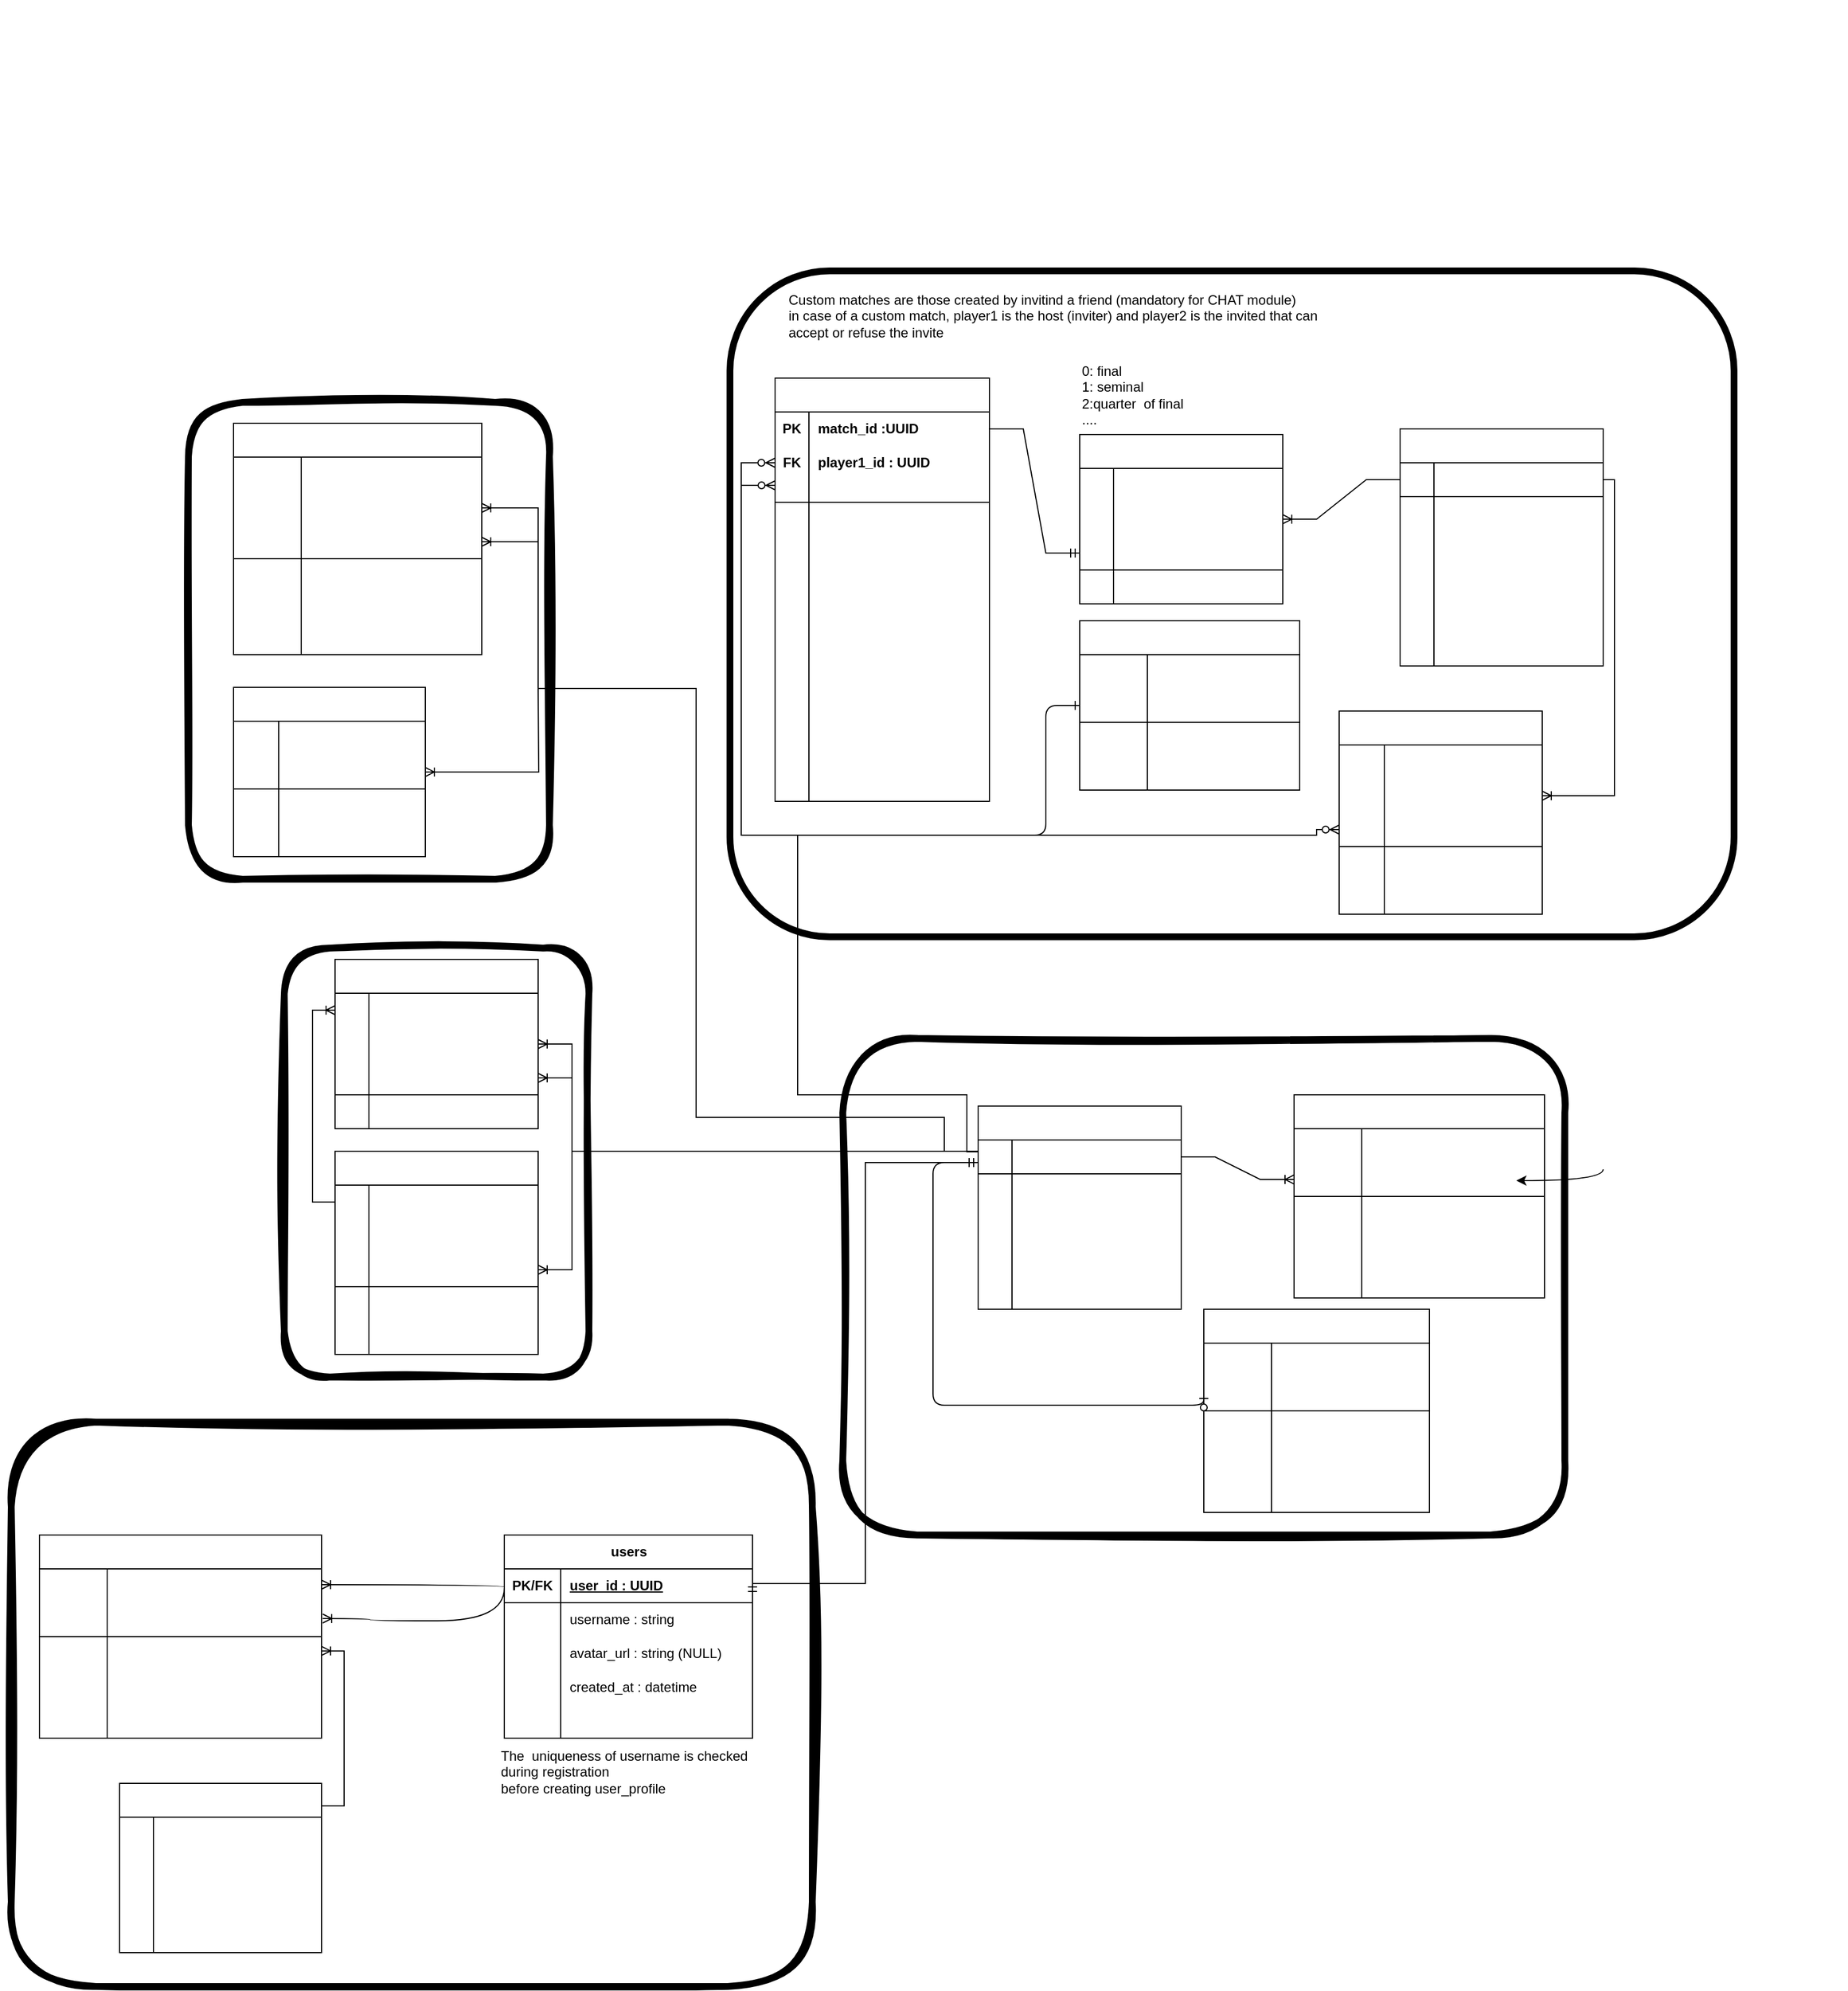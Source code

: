 <mxfile version="28.2.8">
  <diagram name="Page-1" id="rNN4AwOxWi-3c5t58apC">
    <mxGraphModel dx="2728" dy="2160" grid="1" gridSize="10" guides="1" tooltips="1" connect="1" arrows="1" fold="1" page="1" pageScale="1" pageWidth="827" pageHeight="1169" math="0" shadow="0">
      <root>
        <mxCell id="0" />
        <mxCell id="1" parent="0" />
        <mxCell id="bKWbJ0-E0UQl8z5ehJEL-210" value="" style="rounded=1;whiteSpace=wrap;html=1;strokeWidth=6;fillWeight=4;hachureGap=8;hachureAngle=45;fillColor=none;sketch=1;curveFitting=1;jiggle=2;strokeColor=light-dark(#000000,#D70404);fontColor=light-dark(#FFFFFF,#FFFFFF);" parent="1" vertex="1">
          <mxGeometry x="-575" y="-100" width="270" height="380" as="geometry" />
        </mxCell>
        <mxCell id="wx6jZ7UeDeFFOWRXVseS-285" value="" style="rounded=1;whiteSpace=wrap;html=1;strokeWidth=6;fillWeight=4;hachureGap=8;hachureAngle=45;fillColor=none;sketch=1;curveFitting=1;jiggle=2;strokeColor=light-dark(#000000,#FF9933);fontColor=light-dark(#FFFFFF,#FFFFFF);" parent="1" vertex="1">
          <mxGeometry x="-660" y="-583.5" width="320" height="422.5" as="geometry" />
        </mxCell>
        <mxCell id="wx6jZ7UeDeFFOWRXVseS-230" value="" style="group;fontColor=light-dark(#FFFFFF,#FFFFFF);" parent="1" vertex="1" connectable="0">
          <mxGeometry x="-160" y="-650" width="890" height="520" as="geometry" />
        </mxCell>
        <mxCell id="wx6jZ7UeDeFFOWRXVseS-227" value="" style="rounded=1;whiteSpace=wrap;html=1;strokeWidth=6;fillWeight=4;hachureGap=8;hachureAngle=45;fillColor=none;strokeColor=light-dark(#000000,#FF0080);movable=0;resizable=0;rotatable=0;deletable=0;editable=0;locked=1;connectable=0;" parent="wx6jZ7UeDeFFOWRXVseS-230" vertex="1">
          <mxGeometry x="-20" y="-50" width="890" height="590" as="geometry" />
        </mxCell>
        <mxCell id="wx6jZ7UeDeFFOWRXVseS-337" value="&lt;font style=&quot;color: light-dark(rgb(0, 0, 0), rgb(255, 255, 255));&quot;&gt;Custom matches are those created by invitind a friend (mandatory for CHAT module)&lt;/font&gt;&lt;div&gt;&lt;font style=&quot;color: light-dark(rgb(0, 0, 0), rgb(255, 255, 255));&quot;&gt;in case of a custom match, player1 is the host (inviter) and player2 is the invited that can&lt;/font&gt;&lt;/div&gt;&lt;div&gt;&lt;font style=&quot;color: light-dark(rgb(0, 0, 0), rgb(255, 255, 255));&quot;&gt;accept or refuse the invite&lt;/font&gt;&lt;/div&gt;" style="text;html=1;align=left;verticalAlign=middle;resizable=0;points=[];autosize=1;strokeColor=none;fillColor=none;imageHeight=20;fontColor=light-dark(#FFFFFF,#FFFFFF);" parent="wx6jZ7UeDeFFOWRXVseS-230" vertex="1">
          <mxGeometry x="30" y="-40" width="490" height="60" as="geometry" />
        </mxCell>
        <mxCell id="wx6jZ7UeDeFFOWRXVseS-344" value="rounds" style="shape=table;startSize=30;container=1;collapsible=1;childLayout=tableLayout;fixedRows=1;rowLines=0;fontStyle=1;align=center;resizeLast=1;html=1;fontColor=light-dark(#FFFFFF,#FFFFFF);" parent="wx6jZ7UeDeFFOWRXVseS-230" vertex="1">
          <mxGeometry x="290" y="95" width="180" height="150" as="geometry" />
        </mxCell>
        <mxCell id="bKWbJ0-E0UQl8z5ehJEL-44" value="" style="shape=tableRow;horizontal=0;startSize=0;swimlaneHead=0;swimlaneBody=0;fillColor=none;collapsible=0;dropTarget=0;points=[[0,0.5],[1,0.5]];portConstraint=eastwest;top=0;left=0;right=0;bottom=0;fontColor=light-dark(#FFFFFF,#FFFFFF);" parent="wx6jZ7UeDeFFOWRXVseS-344" vertex="1">
          <mxGeometry y="30" width="180" height="30" as="geometry" />
        </mxCell>
        <mxCell id="bKWbJ0-E0UQl8z5ehJEL-45" value="&lt;span style=&quot;font-weight: 700;&quot;&gt;PK&lt;/span&gt;" style="shape=partialRectangle;connectable=0;fillColor=none;top=0;left=0;bottom=0;right=0;fontStyle=0;overflow=hidden;whiteSpace=wrap;html=1;fontColor=light-dark(#FFFFFF,#FFFFFF);" parent="bKWbJ0-E0UQl8z5ehJEL-44" vertex="1">
          <mxGeometry width="30" height="30" as="geometry">
            <mxRectangle width="30" height="30" as="alternateBounds" />
          </mxGeometry>
        </mxCell>
        <mxCell id="bKWbJ0-E0UQl8z5ehJEL-46" value="&lt;span style=&quot;font-weight: 700; text-decoration-line: underline;&quot;&gt;round_id : UUID&lt;/span&gt;" style="shape=partialRectangle;connectable=0;fillColor=none;top=0;left=0;bottom=0;right=0;align=left;spacingLeft=6;fontStyle=0;overflow=hidden;whiteSpace=wrap;html=1;fontColor=light-dark(#FFFFFF,#FFFFFF);" parent="bKWbJ0-E0UQl8z5ehJEL-44" vertex="1">
          <mxGeometry x="30" width="150" height="30" as="geometry">
            <mxRectangle width="150" height="30" as="alternateBounds" />
          </mxGeometry>
        </mxCell>
        <mxCell id="bKWbJ0-E0UQl8z5ehJEL-47" value="" style="shape=tableRow;horizontal=0;startSize=0;swimlaneHead=0;swimlaneBody=0;fillColor=none;collapsible=0;dropTarget=0;points=[[0,0.5],[1,0.5]];portConstraint=eastwest;top=0;left=0;right=0;bottom=0;fontColor=light-dark(#FFFFFF,#FFFFFF);" parent="wx6jZ7UeDeFFOWRXVseS-344" vertex="1">
          <mxGeometry y="60" width="180" height="30" as="geometry" />
        </mxCell>
        <mxCell id="bKWbJ0-E0UQl8z5ehJEL-48" value="&lt;b&gt;FK&lt;/b&gt;" style="shape=partialRectangle;connectable=0;fillColor=none;top=0;left=0;bottom=0;right=0;fontStyle=0;overflow=hidden;whiteSpace=wrap;html=1;fontColor=light-dark(#FFFFFF,#FFFFFF);" parent="bKWbJ0-E0UQl8z5ehJEL-47" vertex="1">
          <mxGeometry width="30" height="30" as="geometry">
            <mxRectangle width="30" height="30" as="alternateBounds" />
          </mxGeometry>
        </mxCell>
        <mxCell id="bKWbJ0-E0UQl8z5ehJEL-49" value="&lt;b&gt;&lt;u&gt;tournament_id : UUID&lt;/u&gt;&lt;/b&gt;" style="shape=partialRectangle;connectable=0;fillColor=none;top=0;left=0;bottom=0;right=0;align=left;spacingLeft=6;fontStyle=0;overflow=hidden;whiteSpace=wrap;html=1;fontColor=light-dark(#FFFFFF,#FFFFFF);" parent="bKWbJ0-E0UQl8z5ehJEL-47" vertex="1">
          <mxGeometry x="30" width="150" height="30" as="geometry">
            <mxRectangle width="150" height="30" as="alternateBounds" />
          </mxGeometry>
        </mxCell>
        <mxCell id="wx6jZ7UeDeFFOWRXVseS-345" value="" style="shape=tableRow;horizontal=0;startSize=0;swimlaneHead=0;swimlaneBody=0;fillColor=none;collapsible=0;dropTarget=0;points=[[0,0.5],[1,0.5]];portConstraint=eastwest;top=0;left=0;right=0;bottom=1;fontColor=light-dark(#FFFFFF,#FFFFFF);" parent="wx6jZ7UeDeFFOWRXVseS-344" vertex="1">
          <mxGeometry y="90" width="180" height="30" as="geometry" />
        </mxCell>
        <mxCell id="wx6jZ7UeDeFFOWRXVseS-346" value="FK" style="shape=partialRectangle;connectable=0;fillColor=none;top=0;left=0;bottom=0;right=0;fontStyle=1;overflow=hidden;whiteSpace=wrap;html=1;fontColor=light-dark(#FFFFFF,#FFFFFF);" parent="wx6jZ7UeDeFFOWRXVseS-345" vertex="1">
          <mxGeometry width="30" height="30" as="geometry">
            <mxRectangle width="30" height="30" as="alternateBounds" />
          </mxGeometry>
        </mxCell>
        <mxCell id="wx6jZ7UeDeFFOWRXVseS-347" value="match_id : UUID" style="shape=partialRectangle;connectable=0;fillColor=none;top=0;left=0;bottom=0;right=0;align=left;spacingLeft=6;fontStyle=5;overflow=hidden;whiteSpace=wrap;html=1;fontColor=light-dark(#FFFFFF,#FFFFFF);" parent="wx6jZ7UeDeFFOWRXVseS-345" vertex="1">
          <mxGeometry x="30" width="150" height="30" as="geometry">
            <mxRectangle width="150" height="30" as="alternateBounds" />
          </mxGeometry>
        </mxCell>
        <mxCell id="wx6jZ7UeDeFFOWRXVseS-354" value="" style="shape=tableRow;horizontal=0;startSize=0;swimlaneHead=0;swimlaneBody=0;fillColor=none;collapsible=0;dropTarget=0;points=[[0,0.5],[1,0.5]];portConstraint=eastwest;top=0;left=0;right=0;bottom=0;fontColor=light-dark(#FFFFFF,#FFFFFF);" parent="wx6jZ7UeDeFFOWRXVseS-344" vertex="1">
          <mxGeometry y="120" width="180" height="30" as="geometry" />
        </mxCell>
        <mxCell id="wx6jZ7UeDeFFOWRXVseS-355" value="" style="shape=partialRectangle;connectable=0;fillColor=none;top=0;left=0;bottom=0;right=0;editable=1;overflow=hidden;whiteSpace=wrap;html=1;fontColor=light-dark(#FFFFFF,#FFFFFF);" parent="wx6jZ7UeDeFFOWRXVseS-354" vertex="1">
          <mxGeometry width="30" height="30" as="geometry">
            <mxRectangle width="30" height="30" as="alternateBounds" />
          </mxGeometry>
        </mxCell>
        <mxCell id="wx6jZ7UeDeFFOWRXVseS-356" value="progression_nbr : int" style="shape=partialRectangle;connectable=0;fillColor=none;top=0;left=0;bottom=0;right=0;align=left;spacingLeft=6;overflow=hidden;whiteSpace=wrap;html=1;fontColor=light-dark(#FFFFFF,#FFFFFF);" parent="wx6jZ7UeDeFFOWRXVseS-354" vertex="1">
          <mxGeometry x="30" width="150" height="30" as="geometry">
            <mxRectangle width="150" height="30" as="alternateBounds" />
          </mxGeometry>
        </mxCell>
        <mxCell id="wx6jZ7UeDeFFOWRXVseS-357" value="&lt;font style=&quot;color: light-dark(rgb(0, 0, 0), rgb(255, 255, 255));&quot;&gt;0: final&lt;/font&gt;&lt;div&gt;&lt;font style=&quot;color: light-dark(rgb(0, 0, 0), rgb(255, 255, 255));&quot;&gt;1: seminal&lt;/font&gt;&lt;/div&gt;&lt;div&gt;&lt;font style=&quot;color: light-dark(rgb(0, 0, 0), rgb(255, 255, 255));&quot;&gt;2:quarter&amp;nbsp; of final&lt;/font&gt;&lt;/div&gt;&lt;div style=&quot;&quot;&gt;&lt;font style=&quot;color: light-dark(rgb(0, 0, 0), rgb(255, 255, 255));&quot;&gt;....&lt;/font&gt;&lt;/div&gt;" style="text;html=1;align=left;verticalAlign=middle;resizable=0;points=[];autosize=1;strokeColor=none;fillColor=none;fontColor=light-dark(#FFFFFF,#FFFFFF);" parent="wx6jZ7UeDeFFOWRXVseS-230" vertex="1">
          <mxGeometry x="290" y="25" width="110" height="70" as="geometry" />
        </mxCell>
        <mxCell id="wx6jZ7UeDeFFOWRXVseS-229" value="" style="group;fontColor=light-dark(#FFFFFF,#FFFFFF);" parent="wx6jZ7UeDeFFOWRXVseS-230" vertex="1" connectable="0">
          <mxGeometry x="574" y="90" width="180" height="210" as="geometry" />
        </mxCell>
        <mxCell id="wx6jZ7UeDeFFOWRXVseS-181" value="tournaments" style="shape=table;startSize=30;container=1;collapsible=1;childLayout=tableLayout;fixedRows=1;rowLines=0;fontStyle=1;align=center;resizeLast=1;html=1;fontColor=light-dark(#FFFFFF,#FFFFFF);" parent="wx6jZ7UeDeFFOWRXVseS-229" vertex="1">
          <mxGeometry width="180" height="210" as="geometry" />
        </mxCell>
        <mxCell id="wx6jZ7UeDeFFOWRXVseS-182" value="" style="shape=tableRow;horizontal=0;startSize=0;swimlaneHead=0;swimlaneBody=0;fillColor=none;collapsible=0;dropTarget=0;points=[[0,0.5],[1,0.5]];portConstraint=eastwest;top=0;left=0;right=0;bottom=1;fontColor=light-dark(#FFFFFF,#FFFFFF);" parent="wx6jZ7UeDeFFOWRXVseS-181" vertex="1">
          <mxGeometry y="30" width="180" height="30" as="geometry" />
        </mxCell>
        <mxCell id="wx6jZ7UeDeFFOWRXVseS-183" value="PK" style="shape=partialRectangle;connectable=0;fillColor=none;top=0;left=0;bottom=0;right=0;fontStyle=1;overflow=hidden;whiteSpace=wrap;html=1;fontColor=light-dark(#FFFFFF,#FFFFFF);" parent="wx6jZ7UeDeFFOWRXVseS-182" vertex="1">
          <mxGeometry width="30" height="30" as="geometry">
            <mxRectangle width="30" height="30" as="alternateBounds" />
          </mxGeometry>
        </mxCell>
        <mxCell id="wx6jZ7UeDeFFOWRXVseS-184" value="torunament_id : UUID" style="shape=partialRectangle;connectable=0;fillColor=none;top=0;left=0;bottom=0;right=0;align=left;spacingLeft=6;fontStyle=5;overflow=hidden;whiteSpace=wrap;html=1;fontColor=light-dark(#FFFFFF,#FFFFFF);" parent="wx6jZ7UeDeFFOWRXVseS-182" vertex="1">
          <mxGeometry x="30" width="150" height="30" as="geometry">
            <mxRectangle width="150" height="30" as="alternateBounds" />
          </mxGeometry>
        </mxCell>
        <mxCell id="wx6jZ7UeDeFFOWRXVseS-185" value="" style="shape=tableRow;horizontal=0;startSize=0;swimlaneHead=0;swimlaneBody=0;fillColor=none;collapsible=0;dropTarget=0;points=[[0,0.5],[1,0.5]];portConstraint=eastwest;top=0;left=0;right=0;bottom=0;fontColor=light-dark(#FFFFFF,#FFFFFF);" parent="wx6jZ7UeDeFFOWRXVseS-181" vertex="1">
          <mxGeometry y="60" width="180" height="30" as="geometry" />
        </mxCell>
        <mxCell id="wx6jZ7UeDeFFOWRXVseS-186" value="" style="shape=partialRectangle;connectable=0;fillColor=none;top=0;left=0;bottom=0;right=0;editable=1;overflow=hidden;whiteSpace=wrap;html=1;fontColor=light-dark(#FFFFFF,#FFFFFF);" parent="wx6jZ7UeDeFFOWRXVseS-185" vertex="1">
          <mxGeometry width="30" height="30" as="geometry">
            <mxRectangle width="30" height="30" as="alternateBounds" />
          </mxGeometry>
        </mxCell>
        <mxCell id="wx6jZ7UeDeFFOWRXVseS-187" value="name : string" style="shape=partialRectangle;connectable=0;fillColor=none;top=0;left=0;bottom=0;right=0;align=left;spacingLeft=6;overflow=hidden;whiteSpace=wrap;html=1;fontColor=light-dark(#FFFFFF,#FFFFFF);" parent="wx6jZ7UeDeFFOWRXVseS-185" vertex="1">
          <mxGeometry x="30" width="150" height="30" as="geometry">
            <mxRectangle width="150" height="30" as="alternateBounds" />
          </mxGeometry>
        </mxCell>
        <mxCell id="wx6jZ7UeDeFFOWRXVseS-188" value="" style="shape=tableRow;horizontal=0;startSize=0;swimlaneHead=0;swimlaneBody=0;fillColor=none;collapsible=0;dropTarget=0;points=[[0,0.5],[1,0.5]];portConstraint=eastwest;top=0;left=0;right=0;bottom=0;fontColor=light-dark(#FFFFFF,#FFFFFF);" parent="wx6jZ7UeDeFFOWRXVseS-181" vertex="1">
          <mxGeometry y="90" width="180" height="30" as="geometry" />
        </mxCell>
        <mxCell id="wx6jZ7UeDeFFOWRXVseS-189" value="" style="shape=partialRectangle;connectable=0;fillColor=none;top=0;left=0;bottom=0;right=0;editable=1;overflow=hidden;whiteSpace=wrap;html=1;fontColor=light-dark(#FFFFFF,#FFFFFF);" parent="wx6jZ7UeDeFFOWRXVseS-188" vertex="1">
          <mxGeometry width="30" height="30" as="geometry">
            <mxRectangle width="30" height="30" as="alternateBounds" />
          </mxGeometry>
        </mxCell>
        <mxCell id="wx6jZ7UeDeFFOWRXVseS-190" value="created_by : UUID" style="shape=partialRectangle;connectable=0;fillColor=none;top=0;left=0;bottom=0;right=0;align=left;spacingLeft=6;overflow=hidden;whiteSpace=wrap;html=1;fontColor=light-dark(#FFFFFF,#FFFFFF);" parent="wx6jZ7UeDeFFOWRXVseS-188" vertex="1">
          <mxGeometry x="30" width="150" height="30" as="geometry">
            <mxRectangle width="150" height="30" as="alternateBounds" />
          </mxGeometry>
        </mxCell>
        <mxCell id="wx6jZ7UeDeFFOWRXVseS-191" value="" style="shape=tableRow;horizontal=0;startSize=0;swimlaneHead=0;swimlaneBody=0;fillColor=none;collapsible=0;dropTarget=0;points=[[0,0.5],[1,0.5]];portConstraint=eastwest;top=0;left=0;right=0;bottom=0;fontColor=light-dark(#FFFFFF,#FFFFFF);" parent="wx6jZ7UeDeFFOWRXVseS-181" vertex="1">
          <mxGeometry y="120" width="180" height="30" as="geometry" />
        </mxCell>
        <mxCell id="wx6jZ7UeDeFFOWRXVseS-192" value="" style="shape=partialRectangle;connectable=0;fillColor=none;top=0;left=0;bottom=0;right=0;editable=1;overflow=hidden;whiteSpace=wrap;html=1;fontColor=light-dark(#FFFFFF,#FFFFFF);" parent="wx6jZ7UeDeFFOWRXVseS-191" vertex="1">
          <mxGeometry width="30" height="30" as="geometry">
            <mxRectangle width="30" height="30" as="alternateBounds" />
          </mxGeometry>
        </mxCell>
        <mxCell id="wx6jZ7UeDeFFOWRXVseS-193" value="started_at : datime" style="shape=partialRectangle;connectable=0;fillColor=none;top=0;left=0;bottom=0;right=0;align=left;spacingLeft=6;overflow=hidden;whiteSpace=wrap;html=1;fontColor=light-dark(#FFFFFF,#FFFFFF);" parent="wx6jZ7UeDeFFOWRXVseS-191" vertex="1">
          <mxGeometry x="30" width="150" height="30" as="geometry">
            <mxRectangle width="150" height="30" as="alternateBounds" />
          </mxGeometry>
        </mxCell>
        <mxCell id="wx6jZ7UeDeFFOWRXVseS-194" value="finished_at : datetime" style="shape=partialRectangle;fillColor=none;align=left;verticalAlign=middle;strokeColor=none;spacingLeft=34;rotatable=0;points=[[0,0.5],[1,0.5]];portConstraint=eastwest;dropTarget=0;fontColor=light-dark(#FFFFFF,#FFFFFF);" parent="wx6jZ7UeDeFFOWRXVseS-229" vertex="1">
          <mxGeometry y="150" width="90" height="30" as="geometry" />
        </mxCell>
        <mxCell id="wx6jZ7UeDeFFOWRXVseS-195" value="" style="shape=partialRectangle;top=0;left=0;bottom=0;fillColor=none;stokeWidth=1;align=left;verticalAlign=middle;spacingLeft=4;spacingRight=4;overflow=hidden;rotatable=0;points=[];portConstraint=eastwest;part=1;fontColor=light-dark(#FFFFFF,#FFFFFF);" parent="wx6jZ7UeDeFFOWRXVseS-194" vertex="1" connectable="0">
          <mxGeometry width="30" height="30" as="geometry" />
        </mxCell>
        <mxCell id="wx6jZ7UeDeFFOWRXVseS-361" value="started : boolean" style="shape=partialRectangle;fillColor=none;align=left;verticalAlign=middle;strokeColor=none;spacingLeft=34;rotatable=0;points=[[0,0.5],[1,0.5]];portConstraint=eastwest;dropTarget=0;fontColor=light-dark(#FFFFFF,#FFFFFF);" parent="wx6jZ7UeDeFFOWRXVseS-230" vertex="1">
          <mxGeometry x="574" y="270" width="90" height="30" as="geometry" />
        </mxCell>
        <mxCell id="wx6jZ7UeDeFFOWRXVseS-362" value="" style="shape=partialRectangle;top=0;left=0;bottom=0;fillColor=none;stokeWidth=1;align=left;verticalAlign=middle;spacingLeft=4;spacingRight=4;overflow=hidden;rotatable=0;points=[];portConstraint=eastwest;part=1;fontColor=light-dark(#FFFFFF,#FFFFFF);" parent="wx6jZ7UeDeFFOWRXVseS-361" vertex="1" connectable="0">
          <mxGeometry width="30" height="30" as="geometry" />
        </mxCell>
        <mxCell id="wx6jZ7UeDeFFOWRXVseS-196" value="user_pong_stats" style="shape=table;startSize=30;container=1;collapsible=1;childLayout=tableLayout;fixedRows=1;rowLines=0;fontStyle=1;align=center;resizeLast=1;html=1;whiteSpace=wrap;fontColor=light-dark(#FFFFFF,#FFFFFF);" parent="wx6jZ7UeDeFFOWRXVseS-230" vertex="1">
          <mxGeometry x="290" y="260" width="195" height="150" as="geometry" />
        </mxCell>
        <mxCell id="wx6jZ7UeDeFFOWRXVseS-197" value="" style="shape=tableRow;horizontal=0;startSize=0;swimlaneHead=0;swimlaneBody=0;fillColor=none;collapsible=0;dropTarget=0;points=[[0,0.5],[1,0.5]];portConstraint=eastwest;top=0;left=0;right=0;bottom=0;html=1;fontColor=light-dark(#FFFFFF,#FFFFFF);" parent="wx6jZ7UeDeFFOWRXVseS-196" vertex="1">
          <mxGeometry y="30" width="195" height="30" as="geometry" />
        </mxCell>
        <mxCell id="wx6jZ7UeDeFFOWRXVseS-198" value="PK" style="shape=partialRectangle;connectable=0;fillColor=none;top=0;left=0;bottom=0;right=0;fontStyle=1;overflow=hidden;html=1;whiteSpace=wrap;fontColor=light-dark(#FFFFFF,#FFFFFF);" parent="wx6jZ7UeDeFFOWRXVseS-197" vertex="1">
          <mxGeometry width="60" height="30" as="geometry">
            <mxRectangle width="60" height="30" as="alternateBounds" />
          </mxGeometry>
        </mxCell>
        <mxCell id="wx6jZ7UeDeFFOWRXVseS-199" value="user_stats_id : UUID" style="shape=partialRectangle;connectable=0;fillColor=none;top=0;left=0;bottom=0;right=0;align=left;spacingLeft=6;fontStyle=5;overflow=hidden;html=1;whiteSpace=wrap;fontColor=light-dark(#FFFFFF,#FFFFFF);" parent="wx6jZ7UeDeFFOWRXVseS-197" vertex="1">
          <mxGeometry x="60" width="135" height="30" as="geometry">
            <mxRectangle width="135" height="30" as="alternateBounds" />
          </mxGeometry>
        </mxCell>
        <mxCell id="wx6jZ7UeDeFFOWRXVseS-200" value="" style="shape=tableRow;horizontal=0;startSize=0;swimlaneHead=0;swimlaneBody=0;fillColor=none;collapsible=0;dropTarget=0;points=[[0,0.5],[1,0.5]];portConstraint=eastwest;top=0;left=0;right=0;bottom=1;html=1;fontColor=light-dark(#FFFFFF,#FFFFFF);" parent="wx6jZ7UeDeFFOWRXVseS-196" vertex="1">
          <mxGeometry y="60" width="195" height="30" as="geometry" />
        </mxCell>
        <mxCell id="wx6jZ7UeDeFFOWRXVseS-201" value="FK" style="shape=partialRectangle;connectable=0;fillColor=none;top=0;left=0;bottom=0;right=0;fontStyle=1;overflow=hidden;html=1;whiteSpace=wrap;fontColor=light-dark(#FFFFFF,#FFFFFF);" parent="wx6jZ7UeDeFFOWRXVseS-200" vertex="1">
          <mxGeometry width="60" height="30" as="geometry">
            <mxRectangle width="60" height="30" as="alternateBounds" />
          </mxGeometry>
        </mxCell>
        <mxCell id="wx6jZ7UeDeFFOWRXVseS-202" value="user_id : UUID" style="shape=partialRectangle;connectable=0;fillColor=none;top=0;left=0;bottom=0;right=0;align=left;spacingLeft=6;fontStyle=5;overflow=hidden;html=1;whiteSpace=wrap;fontColor=light-dark(#FFFFFF,#FFFFFF);" parent="wx6jZ7UeDeFFOWRXVseS-200" vertex="1">
          <mxGeometry x="60" width="135" height="30" as="geometry">
            <mxRectangle width="135" height="30" as="alternateBounds" />
          </mxGeometry>
        </mxCell>
        <mxCell id="wx6jZ7UeDeFFOWRXVseS-203" value="" style="shape=tableRow;horizontal=0;startSize=0;swimlaneHead=0;swimlaneBody=0;fillColor=none;collapsible=0;dropTarget=0;points=[[0,0.5],[1,0.5]];portConstraint=eastwest;top=0;left=0;right=0;bottom=0;html=1;fontColor=light-dark(#FFFFFF,#FFFFFF);" parent="wx6jZ7UeDeFFOWRXVseS-196" vertex="1">
          <mxGeometry y="90" width="195" height="30" as="geometry" />
        </mxCell>
        <mxCell id="wx6jZ7UeDeFFOWRXVseS-204" value="" style="shape=partialRectangle;connectable=0;fillColor=none;top=0;left=0;bottom=0;right=0;editable=1;overflow=hidden;html=1;whiteSpace=wrap;fontColor=light-dark(#FFFFFF,#FFFFFF);" parent="wx6jZ7UeDeFFOWRXVseS-203" vertex="1">
          <mxGeometry width="60" height="30" as="geometry">
            <mxRectangle width="60" height="30" as="alternateBounds" />
          </mxGeometry>
        </mxCell>
        <mxCell id="wx6jZ7UeDeFFOWRXVseS-205" value="wins : int (0)" style="shape=partialRectangle;connectable=0;fillColor=none;top=0;left=0;bottom=0;right=0;align=left;spacingLeft=6;overflow=hidden;html=1;whiteSpace=wrap;fontColor=light-dark(#FFFFFF,#FFFFFF);" parent="wx6jZ7UeDeFFOWRXVseS-203" vertex="1">
          <mxGeometry x="60" width="135" height="30" as="geometry">
            <mxRectangle width="135" height="30" as="alternateBounds" />
          </mxGeometry>
        </mxCell>
        <mxCell id="wx6jZ7UeDeFFOWRXVseS-206" value="" style="shape=tableRow;horizontal=0;startSize=0;swimlaneHead=0;swimlaneBody=0;fillColor=none;collapsible=0;dropTarget=0;points=[[0,0.5],[1,0.5]];portConstraint=eastwest;top=0;left=0;right=0;bottom=0;html=1;fontColor=light-dark(#FFFFFF,#FFFFFF);" parent="wx6jZ7UeDeFFOWRXVseS-196" vertex="1">
          <mxGeometry y="120" width="195" height="30" as="geometry" />
        </mxCell>
        <mxCell id="wx6jZ7UeDeFFOWRXVseS-207" value="" style="shape=partialRectangle;connectable=0;fillColor=none;top=0;left=0;bottom=0;right=0;editable=1;overflow=hidden;html=1;whiteSpace=wrap;fontColor=light-dark(#FFFFFF,#FFFFFF);" parent="wx6jZ7UeDeFFOWRXVseS-206" vertex="1">
          <mxGeometry width="60" height="30" as="geometry">
            <mxRectangle width="60" height="30" as="alternateBounds" />
          </mxGeometry>
        </mxCell>
        <mxCell id="wx6jZ7UeDeFFOWRXVseS-208" value="losses : int (0)" style="shape=partialRectangle;connectable=0;fillColor=none;top=0;left=0;bottom=0;right=0;align=left;spacingLeft=6;overflow=hidden;html=1;whiteSpace=wrap;fontColor=light-dark(#FFFFFF,#FFFFFF);" parent="wx6jZ7UeDeFFOWRXVseS-206" vertex="1">
          <mxGeometry x="60" width="135" height="30" as="geometry">
            <mxRectangle width="135" height="30" as="alternateBounds" />
          </mxGeometry>
        </mxCell>
        <mxCell id="wx6jZ7UeDeFFOWRXVseS-231" value="" style="group;fontColor=light-dark(#FFFFFF,#FFFFFF);" parent="wx6jZ7UeDeFFOWRXVseS-230" vertex="1" connectable="0">
          <mxGeometry x="20" y="240" width="90" height="60" as="geometry" />
        </mxCell>
        <mxCell id="wx6jZ7UeDeFFOWRXVseS-149" value="started_at : datetime" style="shape=partialRectangle;fillColor=none;align=left;verticalAlign=middle;strokeColor=none;spacingLeft=34;rotatable=0;points=[[0,0.5],[1,0.5]];portConstraint=eastwest;dropTarget=0;fontColor=light-dark(#FFFFFF,#FFFFFF);" parent="wx6jZ7UeDeFFOWRXVseS-231" vertex="1">
          <mxGeometry y="30" width="90" height="30" as="geometry" />
        </mxCell>
        <mxCell id="wx6jZ7UeDeFFOWRXVseS-150" value="" style="shape=partialRectangle;top=0;left=0;bottom=0;fillColor=none;stokeWidth=1;align=left;verticalAlign=middle;spacingLeft=4;spacingRight=4;overflow=hidden;rotatable=0;points=[];portConstraint=eastwest;part=1;fontColor=light-dark(#FFFFFF,#FFFFFF);" parent="wx6jZ7UeDeFFOWRXVseS-149" vertex="1" connectable="0">
          <mxGeometry width="30" height="30" as="geometry" />
        </mxCell>
        <mxCell id="wx6jZ7UeDeFFOWRXVseS-151" value="finished_at : datetime" style="shape=partialRectangle;fillColor=none;align=left;verticalAlign=middle;strokeColor=none;spacingLeft=34;rotatable=0;points=[[0,0.5],[1,0.5]];portConstraint=eastwest;dropTarget=0;fontColor=light-dark(#FFFFFF,#FFFFFF);" parent="wx6jZ7UeDeFFOWRXVseS-231" vertex="1">
          <mxGeometry width="90" height="30" as="geometry" />
        </mxCell>
        <mxCell id="wx6jZ7UeDeFFOWRXVseS-152" value="" style="shape=partialRectangle;top=0;left=0;bottom=0;fillColor=none;stokeWidth=1;align=left;verticalAlign=middle;spacingLeft=4;spacingRight=4;overflow=hidden;rotatable=0;points=[];portConstraint=eastwest;part=1;fontColor=light-dark(#FFFFFF,#FFFFFF);" parent="wx6jZ7UeDeFFOWRXVseS-151" vertex="1" connectable="0">
          <mxGeometry width="30" height="30" as="geometry" />
        </mxCell>
        <mxCell id="bKWbJ0-E0UQl8z5ehJEL-1" value="matches" style="shape=table;startSize=30;container=1;collapsible=1;childLayout=tableLayout;fixedRows=1;rowLines=0;fontStyle=1;align=center;resizeLast=1;html=1;fontColor=light-dark(#FFFFFF,#FFFFFF);" parent="wx6jZ7UeDeFFOWRXVseS-230" vertex="1">
          <mxGeometry x="20" y="45" width="190" height="375" as="geometry" />
        </mxCell>
        <mxCell id="bKWbJ0-E0UQl8z5ehJEL-20" value="" style="shape=tableRow;horizontal=0;startSize=0;swimlaneHead=0;swimlaneBody=0;fillColor=none;collapsible=0;dropTarget=0;points=[[0,0.5],[1,0.5]];portConstraint=eastwest;top=0;left=0;right=0;bottom=0;fontColor=light-dark(#FFFFFF,#FFFFFF);" parent="bKWbJ0-E0UQl8z5ehJEL-1" vertex="1">
          <mxGeometry y="30" width="190" height="30" as="geometry" />
        </mxCell>
        <mxCell id="bKWbJ0-E0UQl8z5ehJEL-21" value="&lt;span style=&quot;font-weight: 700;&quot;&gt;&lt;font style=&quot;color: light-dark(rgb(0, 0, 0), rgb(255, 255, 255));&quot;&gt;PK&lt;/font&gt;&lt;/span&gt;" style="shape=partialRectangle;connectable=0;fillColor=none;top=0;left=0;bottom=0;right=0;fontStyle=0;overflow=hidden;whiteSpace=wrap;html=1;fontColor=light-dark(#FFFFFF,#FFFFFF);" parent="bKWbJ0-E0UQl8z5ehJEL-20" vertex="1">
          <mxGeometry width="30" height="30" as="geometry">
            <mxRectangle width="30" height="30" as="alternateBounds" />
          </mxGeometry>
        </mxCell>
        <mxCell id="bKWbJ0-E0UQl8z5ehJEL-22" value="&lt;span style=&quot;font-weight: 700; text-decoration-line: underline;&quot;&gt;&lt;font style=&quot;color: light-dark(rgb(0, 0, 0), rgb(255, 255, 255));&quot;&gt;match_id :UUID&lt;/font&gt;&lt;/span&gt;" style="shape=partialRectangle;connectable=0;fillColor=none;top=0;left=0;bottom=0;right=0;align=left;spacingLeft=6;fontStyle=0;overflow=hidden;whiteSpace=wrap;html=1;fontColor=light-dark(#FFFFFF,#FFFFFF);" parent="bKWbJ0-E0UQl8z5ehJEL-20" vertex="1">
          <mxGeometry x="30" width="160" height="30" as="geometry">
            <mxRectangle width="160" height="30" as="alternateBounds" />
          </mxGeometry>
        </mxCell>
        <mxCell id="bKWbJ0-E0UQl8z5ehJEL-23" value="" style="shape=tableRow;horizontal=0;startSize=0;swimlaneHead=0;swimlaneBody=0;fillColor=none;collapsible=0;dropTarget=0;points=[[0,0.5],[1,0.5]];portConstraint=eastwest;top=0;left=0;right=0;bottom=0;fontColor=light-dark(#FFFFFF,#FFFFFF);" parent="bKWbJ0-E0UQl8z5ehJEL-1" vertex="1">
          <mxGeometry y="60" width="190" height="30" as="geometry" />
        </mxCell>
        <mxCell id="bKWbJ0-E0UQl8z5ehJEL-24" value="&lt;b&gt;&lt;font style=&quot;color: light-dark(rgb(0, 0, 0), rgb(255, 255, 255));&quot;&gt;FK&lt;/font&gt;&lt;/b&gt;" style="shape=partialRectangle;connectable=0;fillColor=none;top=0;left=0;bottom=0;right=0;fontStyle=0;overflow=hidden;whiteSpace=wrap;html=1;fontColor=light-dark(#FFFFFF,#FFFFFF);" parent="bKWbJ0-E0UQl8z5ehJEL-23" vertex="1">
          <mxGeometry width="30" height="30" as="geometry">
            <mxRectangle width="30" height="30" as="alternateBounds" />
          </mxGeometry>
        </mxCell>
        <mxCell id="bKWbJ0-E0UQl8z5ehJEL-25" value="&lt;b&gt;&lt;u&gt;&lt;font style=&quot;color: light-dark(rgb(0, 0, 0), rgb(255, 255, 255));&quot;&gt;player1_id :&amp;nbsp;UUID&lt;/font&gt;&lt;/u&gt;&lt;/b&gt;" style="shape=partialRectangle;connectable=0;fillColor=none;top=0;left=0;bottom=0;right=0;align=left;spacingLeft=6;fontStyle=0;overflow=hidden;whiteSpace=wrap;html=1;fontColor=light-dark(#FFFFFF,#FFFFFF);" parent="bKWbJ0-E0UQl8z5ehJEL-23" vertex="1">
          <mxGeometry x="30" width="160" height="30" as="geometry">
            <mxRectangle width="160" height="30" as="alternateBounds" />
          </mxGeometry>
        </mxCell>
        <mxCell id="bKWbJ0-E0UQl8z5ehJEL-2" value="" style="shape=tableRow;horizontal=0;startSize=0;swimlaneHead=0;swimlaneBody=0;fillColor=none;collapsible=0;dropTarget=0;points=[[0,0.5],[1,0.5]];portConstraint=eastwest;top=0;left=0;right=0;bottom=1;fontColor=light-dark(#FFFFFF,#FFFFFF);" parent="bKWbJ0-E0UQl8z5ehJEL-1" vertex="1">
          <mxGeometry y="90" width="190" height="20" as="geometry" />
        </mxCell>
        <mxCell id="bKWbJ0-E0UQl8z5ehJEL-3" value="FK" style="shape=partialRectangle;connectable=0;fillColor=none;top=0;left=0;bottom=0;right=0;fontStyle=1;overflow=hidden;whiteSpace=wrap;html=1;fontColor=light-dark(#FFFFFF,#FFFFFF);" parent="bKWbJ0-E0UQl8z5ehJEL-2" vertex="1">
          <mxGeometry width="30" height="20" as="geometry">
            <mxRectangle width="30" height="20" as="alternateBounds" />
          </mxGeometry>
        </mxCell>
        <mxCell id="bKWbJ0-E0UQl8z5ehJEL-4" value="player2_id :&amp;nbsp;UUID" style="shape=partialRectangle;connectable=0;fillColor=none;top=0;left=0;bottom=0;right=0;align=left;spacingLeft=6;fontStyle=5;overflow=hidden;whiteSpace=wrap;html=1;fontColor=light-dark(#FFFFFF,#FFFFFF);" parent="bKWbJ0-E0UQl8z5ehJEL-2" vertex="1">
          <mxGeometry x="30" width="160" height="20" as="geometry">
            <mxRectangle width="160" height="20" as="alternateBounds" />
          </mxGeometry>
        </mxCell>
        <mxCell id="bKWbJ0-E0UQl8z5ehJEL-5" value="" style="shape=tableRow;horizontal=0;startSize=0;swimlaneHead=0;swimlaneBody=0;fillColor=none;collapsible=0;dropTarget=0;points=[[0,0.5],[1,0.5]];portConstraint=eastwest;top=0;left=0;right=0;bottom=0;fontColor=light-dark(#FFFFFF,#FFFFFF);" parent="bKWbJ0-E0UQl8z5ehJEL-1" vertex="1">
          <mxGeometry y="110" width="190" height="30" as="geometry" />
        </mxCell>
        <mxCell id="bKWbJ0-E0UQl8z5ehJEL-6" value="" style="shape=partialRectangle;connectable=0;fillColor=none;top=0;left=0;bottom=0;right=0;editable=1;overflow=hidden;whiteSpace=wrap;html=1;fontColor=light-dark(#FFFFFF,#FFFFFF);" parent="bKWbJ0-E0UQl8z5ehJEL-5" vertex="1">
          <mxGeometry width="30" height="30" as="geometry">
            <mxRectangle width="30" height="30" as="alternateBounds" />
          </mxGeometry>
        </mxCell>
        <mxCell id="bKWbJ0-E0UQl8z5ehJEL-7" value="player1_score : int" style="shape=partialRectangle;connectable=0;fillColor=none;top=0;left=0;bottom=0;right=0;align=left;spacingLeft=6;overflow=hidden;whiteSpace=wrap;html=1;fontColor=light-dark(#FFFFFF,#FFFFFF);" parent="bKWbJ0-E0UQl8z5ehJEL-5" vertex="1">
          <mxGeometry x="30" width="160" height="30" as="geometry">
            <mxRectangle width="160" height="30" as="alternateBounds" />
          </mxGeometry>
        </mxCell>
        <mxCell id="bKWbJ0-E0UQl8z5ehJEL-8" value="" style="shape=tableRow;horizontal=0;startSize=0;swimlaneHead=0;swimlaneBody=0;fillColor=none;collapsible=0;dropTarget=0;points=[[0,0.5],[1,0.5]];portConstraint=eastwest;top=0;left=0;right=0;bottom=0;fontColor=light-dark(#FFFFFF,#FFFFFF);" parent="bKWbJ0-E0UQl8z5ehJEL-1" vertex="1">
          <mxGeometry y="140" width="190" height="30" as="geometry" />
        </mxCell>
        <mxCell id="bKWbJ0-E0UQl8z5ehJEL-9" value="" style="shape=partialRectangle;connectable=0;fillColor=none;top=0;left=0;bottom=0;right=0;editable=1;overflow=hidden;whiteSpace=wrap;html=1;fontColor=light-dark(#FFFFFF,#FFFFFF);" parent="bKWbJ0-E0UQl8z5ehJEL-8" vertex="1">
          <mxGeometry width="30" height="30" as="geometry">
            <mxRectangle width="30" height="30" as="alternateBounds" />
          </mxGeometry>
        </mxCell>
        <mxCell id="bKWbJ0-E0UQl8z5ehJEL-10" value="player2_score : int" style="shape=partialRectangle;connectable=0;fillColor=none;top=0;left=0;bottom=0;right=0;align=left;spacingLeft=6;overflow=hidden;whiteSpace=wrap;html=1;fontColor=light-dark(#FFFFFF,#FFFFFF);" parent="bKWbJ0-E0UQl8z5ehJEL-8" vertex="1">
          <mxGeometry x="30" width="160" height="30" as="geometry">
            <mxRectangle width="160" height="30" as="alternateBounds" />
          </mxGeometry>
        </mxCell>
        <mxCell id="bKWbJ0-E0UQl8z5ehJEL-11" value="" style="shape=tableRow;horizontal=0;startSize=0;swimlaneHead=0;swimlaneBody=0;fillColor=none;collapsible=0;dropTarget=0;points=[[0,0.5],[1,0.5]];portConstraint=eastwest;top=0;left=0;right=0;bottom=0;fontColor=light-dark(#FFFFFF,#FFFFFF);" parent="bKWbJ0-E0UQl8z5ehJEL-1" vertex="1">
          <mxGeometry y="170" width="190" height="30" as="geometry" />
        </mxCell>
        <mxCell id="bKWbJ0-E0UQl8z5ehJEL-12" value="" style="shape=partialRectangle;connectable=0;fillColor=none;top=0;left=0;bottom=0;right=0;editable=1;overflow=hidden;whiteSpace=wrap;html=1;fontColor=light-dark(#FFFFFF,#FFFFFF);" parent="bKWbJ0-E0UQl8z5ehJEL-11" vertex="1">
          <mxGeometry width="30" height="30" as="geometry">
            <mxRectangle width="30" height="30" as="alternateBounds" />
          </mxGeometry>
        </mxCell>
        <mxCell id="bKWbJ0-E0UQl8z5ehJEL-13" value="winner : UUID" style="shape=partialRectangle;connectable=0;fillColor=none;top=0;left=0;bottom=0;right=0;align=left;spacingLeft=6;overflow=hidden;whiteSpace=wrap;html=1;fontColor=light-dark(#FFFFFF,#FFFFFF);" parent="bKWbJ0-E0UQl8z5ehJEL-11" vertex="1">
          <mxGeometry x="30" width="160" height="30" as="geometry">
            <mxRectangle width="160" height="30" as="alternateBounds" />
          </mxGeometry>
        </mxCell>
        <mxCell id="wx6jZ7UeDeFFOWRXVseS-340" value="power_ups : boolean" style="shape=partialRectangle;fillColor=none;align=left;verticalAlign=middle;strokeColor=none;spacingLeft=34;rotatable=0;points=[[0,0.5],[1,0.5]];portConstraint=eastwest;dropTarget=0;fontColor=light-dark(#FFFFFF,#FFFFFF);" parent="wx6jZ7UeDeFFOWRXVseS-230" vertex="1">
          <mxGeometry x="20" y="300" width="90" height="30" as="geometry" />
        </mxCell>
        <mxCell id="wx6jZ7UeDeFFOWRXVseS-341" value="" style="shape=partialRectangle;top=0;left=0;bottom=0;fillColor=none;stokeWidth=1;align=left;verticalAlign=middle;spacingLeft=4;spacingRight=4;overflow=hidden;rotatable=0;points=[];portConstraint=eastwest;part=1;fontColor=light-dark(#FFFFFF,#FFFFFF);" parent="wx6jZ7UeDeFFOWRXVseS-340" vertex="1" connectable="0">
          <mxGeometry width="30" height="30" as="geometry" />
        </mxCell>
        <mxCell id="wx6jZ7UeDeFFOWRXVseS-342" value="local_match : boolean" style="shape=partialRectangle;fillColor=none;align=left;verticalAlign=middle;strokeColor=none;spacingLeft=34;rotatable=0;points=[[0,0.5],[1,0.5]];portConstraint=eastwest;dropTarget=0;fontColor=light-dark(#FFFFFF,#FFFFFF);" parent="wx6jZ7UeDeFFOWRXVseS-230" vertex="1">
          <mxGeometry x="20" y="330" width="90" height="30" as="geometry" />
        </mxCell>
        <mxCell id="wx6jZ7UeDeFFOWRXVseS-343" value="" style="shape=partialRectangle;top=0;left=0;bottom=0;fillColor=none;stokeWidth=1;align=left;verticalAlign=middle;spacingLeft=4;spacingRight=4;overflow=hidden;rotatable=0;points=[];portConstraint=eastwest;part=1;fontColor=light-dark(#FFFFFF,#FFFFFF);" parent="wx6jZ7UeDeFFOWRXVseS-342" vertex="1" connectable="0">
          <mxGeometry width="30" height="30" as="geometry" />
        </mxCell>
        <mxCell id="wx6jZ7UeDeFFOWRXVseS-330" value="custom_match : boolean" style="shape=partialRectangle;fillColor=none;align=left;verticalAlign=middle;strokeColor=none;spacingLeft=34;rotatable=0;points=[[0,0.5],[1,0.5]];portConstraint=eastwest;dropTarget=0;fontColor=light-dark(#FFFFFF,#FFFFFF);" parent="wx6jZ7UeDeFFOWRXVseS-230" vertex="1">
          <mxGeometry x="20" y="360" width="90" height="30" as="geometry" />
        </mxCell>
        <mxCell id="wx6jZ7UeDeFFOWRXVseS-331" value="" style="shape=partialRectangle;top=0;left=0;bottom=0;fillColor=none;stokeWidth=1;align=left;verticalAlign=middle;spacingLeft=4;spacingRight=4;overflow=hidden;rotatable=0;points=[];portConstraint=eastwest;part=1;fontColor=light-dark(#FFFFFF,#FFFFFF);" parent="wx6jZ7UeDeFFOWRXVseS-330" vertex="1" connectable="0">
          <mxGeometry width="30" height="30" as="geometry" />
        </mxCell>
        <mxCell id="wx6jZ7UeDeFFOWRXVseS-332" value="accepted : boolean (FALSE)" style="shape=partialRectangle;fillColor=none;align=left;verticalAlign=middle;strokeColor=none;spacingLeft=34;rotatable=0;points=[[0,0.5],[1,0.5]];portConstraint=eastwest;dropTarget=0;fontColor=light-dark(#FFFFFF,#FFFFFF);" parent="wx6jZ7UeDeFFOWRXVseS-230" vertex="1">
          <mxGeometry x="20" y="390" width="90" height="30" as="geometry" />
        </mxCell>
        <mxCell id="wx6jZ7UeDeFFOWRXVseS-333" value="" style="shape=partialRectangle;top=0;left=0;bottom=0;fillColor=none;stokeWidth=1;align=left;verticalAlign=middle;spacingLeft=4;spacingRight=4;overflow=hidden;rotatable=0;points=[];portConstraint=eastwest;part=1;fontColor=light-dark(#FFFFFF,#FFFFFF);" parent="wx6jZ7UeDeFFOWRXVseS-332" vertex="1" connectable="0">
          <mxGeometry width="30" height="30" as="geometry" />
        </mxCell>
        <mxCell id="bKWbJ0-E0UQl8z5ehJEL-37" value="" style="fontSize=12;html=1;endArrow=ERzeroToMany;endFill=1;rounded=0;fontColor=light-dark(#FFFFFF,#FFFFFF);" parent="wx6jZ7UeDeFFOWRXVseS-230" edge="1">
          <mxGeometry width="100" height="100" relative="1" as="geometry">
            <mxPoint x="-10" y="140" as="sourcePoint" />
            <mxPoint x="20" y="140" as="targetPoint" />
          </mxGeometry>
        </mxCell>
        <mxCell id="wx6jZ7UeDeFFOWRXVseS-246" value="partecipations" style="shape=table;startSize=30;container=1;collapsible=1;childLayout=tableLayout;fixedRows=1;rowLines=0;fontStyle=1;align=center;resizeLast=1;html=1;whiteSpace=wrap;fontColor=light-dark(#FFFFFF,#FFFFFF);" parent="wx6jZ7UeDeFFOWRXVseS-230" vertex="1">
          <mxGeometry x="520" y="340" width="180" height="180" as="geometry" />
        </mxCell>
        <mxCell id="wx6jZ7UeDeFFOWRXVseS-247" value="" style="shape=tableRow;horizontal=0;startSize=0;swimlaneHead=0;swimlaneBody=0;fillColor=none;collapsible=0;dropTarget=0;points=[[0,0.5],[1,0.5]];portConstraint=eastwest;top=0;left=0;right=0;bottom=0;html=1;fontColor=light-dark(#FFFFFF,#FFFFFF);" parent="wx6jZ7UeDeFFOWRXVseS-246" vertex="1">
          <mxGeometry y="30" width="180" height="30" as="geometry" />
        </mxCell>
        <mxCell id="wx6jZ7UeDeFFOWRXVseS-248" value="PK" style="shape=partialRectangle;connectable=0;fillColor=none;top=0;left=0;bottom=0;right=0;fontStyle=1;overflow=hidden;html=1;whiteSpace=wrap;fontColor=light-dark(#FFFFFF,#FFFFFF);" parent="wx6jZ7UeDeFFOWRXVseS-247" vertex="1">
          <mxGeometry width="40" height="30" as="geometry">
            <mxRectangle width="40" height="30" as="alternateBounds" />
          </mxGeometry>
        </mxCell>
        <mxCell id="wx6jZ7UeDeFFOWRXVseS-249" value="partecipation_id UUID" style="shape=partialRectangle;connectable=0;fillColor=none;top=0;left=0;bottom=0;right=0;align=left;spacingLeft=6;fontStyle=5;overflow=hidden;html=1;whiteSpace=wrap;fontColor=light-dark(#FFFFFF,#FFFFFF);" parent="wx6jZ7UeDeFFOWRXVseS-247" vertex="1">
          <mxGeometry x="40" width="140" height="30" as="geometry">
            <mxRectangle width="140" height="30" as="alternateBounds" />
          </mxGeometry>
        </mxCell>
        <mxCell id="wx6jZ7UeDeFFOWRXVseS-262" value="" style="shape=tableRow;horizontal=0;startSize=0;swimlaneHead=0;swimlaneBody=0;fillColor=none;collapsible=0;dropTarget=0;points=[[0,0.5],[1,0.5]];portConstraint=eastwest;top=0;left=0;right=0;bottom=0;fontColor=light-dark(#FFFFFF,#FFFFFF);" parent="wx6jZ7UeDeFFOWRXVseS-246" vertex="1">
          <mxGeometry y="60" width="180" height="30" as="geometry" />
        </mxCell>
        <mxCell id="wx6jZ7UeDeFFOWRXVseS-263" value="&lt;span style=&quot;font-weight: 700;&quot;&gt;FK&lt;/span&gt;" style="shape=partialRectangle;connectable=0;fillColor=none;top=0;left=0;bottom=0;right=0;fontStyle=0;overflow=hidden;whiteSpace=wrap;html=1;fontColor=light-dark(#FFFFFF,#FFFFFF);" parent="wx6jZ7UeDeFFOWRXVseS-262" vertex="1">
          <mxGeometry width="40" height="30" as="geometry">
            <mxRectangle width="40" height="30" as="alternateBounds" />
          </mxGeometry>
        </mxCell>
        <mxCell id="wx6jZ7UeDeFFOWRXVseS-264" value="&lt;span style=&quot;font-weight: 700; text-decoration-line: underline;&quot;&gt;&lt;font style=&quot;&quot;&gt;torunament_id UUID&lt;/font&gt;&lt;/span&gt;" style="shape=partialRectangle;connectable=0;fillColor=none;top=0;left=0;bottom=0;right=0;align=left;spacingLeft=6;fontStyle=0;overflow=hidden;whiteSpace=wrap;html=1;fontColor=light-dark(#FFFFFF,#FFFFFF);" parent="wx6jZ7UeDeFFOWRXVseS-262" vertex="1">
          <mxGeometry x="40" width="140" height="30" as="geometry">
            <mxRectangle width="140" height="30" as="alternateBounds" />
          </mxGeometry>
        </mxCell>
        <mxCell id="wx6jZ7UeDeFFOWRXVseS-250" value="" style="shape=tableRow;horizontal=0;startSize=0;swimlaneHead=0;swimlaneBody=0;fillColor=none;collapsible=0;dropTarget=0;points=[[0,0.5],[1,0.5]];portConstraint=eastwest;top=0;left=0;right=0;bottom=1;html=1;fontColor=light-dark(#FFFFFF,#FFFFFF);" parent="wx6jZ7UeDeFFOWRXVseS-246" vertex="1">
          <mxGeometry y="90" width="180" height="30" as="geometry" />
        </mxCell>
        <mxCell id="wx6jZ7UeDeFFOWRXVseS-251" value="FK" style="shape=partialRectangle;connectable=0;fillColor=none;top=0;left=0;bottom=0;right=0;fontStyle=1;overflow=hidden;html=1;whiteSpace=wrap;fontColor=light-dark(#FFFFFF,#FFFFFF);" parent="wx6jZ7UeDeFFOWRXVseS-250" vertex="1">
          <mxGeometry width="40" height="30" as="geometry">
            <mxRectangle width="40" height="30" as="alternateBounds" />
          </mxGeometry>
        </mxCell>
        <mxCell id="wx6jZ7UeDeFFOWRXVseS-252" value="user_id : UUID" style="shape=partialRectangle;connectable=0;fillColor=none;top=0;left=0;bottom=0;right=0;align=left;spacingLeft=6;fontStyle=5;overflow=hidden;html=1;whiteSpace=wrap;fontColor=light-dark(#FFFFFF,#FFFFFF);" parent="wx6jZ7UeDeFFOWRXVseS-250" vertex="1">
          <mxGeometry x="40" width="140" height="30" as="geometry">
            <mxRectangle width="140" height="30" as="alternateBounds" />
          </mxGeometry>
        </mxCell>
        <mxCell id="wx6jZ7UeDeFFOWRXVseS-253" value="" style="shape=tableRow;horizontal=0;startSize=0;swimlaneHead=0;swimlaneBody=0;fillColor=none;collapsible=0;dropTarget=0;points=[[0,0.5],[1,0.5]];portConstraint=eastwest;top=0;left=0;right=0;bottom=0;html=1;fontColor=light-dark(#FFFFFF,#FFFFFF);" parent="wx6jZ7UeDeFFOWRXVseS-246" vertex="1">
          <mxGeometry y="120" width="180" height="30" as="geometry" />
        </mxCell>
        <mxCell id="wx6jZ7UeDeFFOWRXVseS-254" value="" style="shape=partialRectangle;connectable=0;fillColor=none;top=0;left=0;bottom=0;right=0;editable=1;overflow=hidden;html=1;whiteSpace=wrap;fontColor=light-dark(#FFFFFF,#FFFFFF);" parent="wx6jZ7UeDeFFOWRXVseS-253" vertex="1">
          <mxGeometry width="40" height="30" as="geometry">
            <mxRectangle width="40" height="30" as="alternateBounds" />
          </mxGeometry>
        </mxCell>
        <mxCell id="wx6jZ7UeDeFFOWRXVseS-255" value="registered_at : datetime" style="shape=partialRectangle;connectable=0;fillColor=none;top=0;left=0;bottom=0;right=0;align=left;spacingLeft=6;overflow=hidden;html=1;whiteSpace=wrap;fontColor=light-dark(#FFFFFF,#FFFFFF);" parent="wx6jZ7UeDeFFOWRXVseS-253" vertex="1">
          <mxGeometry x="40" width="140" height="30" as="geometry">
            <mxRectangle width="140" height="30" as="alternateBounds" />
          </mxGeometry>
        </mxCell>
        <mxCell id="wx6jZ7UeDeFFOWRXVseS-366" value="final_position : int" style="shape=partialRectangle;fillColor=none;align=left;verticalAlign=middle;strokeColor=none;spacingLeft=34;rotatable=0;points=[[0,0.5],[1,0.5]];portConstraint=eastwest;dropTarget=0;fontColor=light-dark(#FFFFFF,#FFFFFF);" parent="wx6jZ7UeDeFFOWRXVseS-230" vertex="1">
          <mxGeometry x="530" y="490" width="90" height="30" as="geometry" />
        </mxCell>
        <mxCell id="wx6jZ7UeDeFFOWRXVseS-367" value="" style="shape=partialRectangle;top=0;left=0;bottom=0;fillColor=none;stokeWidth=1;align=left;verticalAlign=middle;spacingLeft=4;spacingRight=4;overflow=hidden;rotatable=0;points=[];portConstraint=eastwest;part=1;fontColor=light-dark(#FFFFFF,#FFFFFF);" parent="wx6jZ7UeDeFFOWRXVseS-366" vertex="1" connectable="0">
          <mxGeometry width="30" height="30" as="geometry" />
        </mxCell>
        <mxCell id="bKWbJ0-E0UQl8z5ehJEL-50" value="" style="edgeStyle=orthogonalEdgeStyle;fontSize=12;html=1;endArrow=ERzeroToMany;endFill=1;rounded=0;entryX=0;entryY=0.5;entryDx=0;entryDy=0;fontColor=light-dark(#FFFFFF,#FFFFFF);" parent="wx6jZ7UeDeFFOWRXVseS-230" target="wx6jZ7UeDeFFOWRXVseS-250" edge="1">
          <mxGeometry width="100" height="100" relative="1" as="geometry">
            <mxPoint x="40" y="460" as="sourcePoint" />
            <mxPoint x="410" y="450" as="targetPoint" />
            <Array as="points">
              <mxPoint x="40" y="450" />
              <mxPoint x="500" y="450" />
              <mxPoint x="500" y="445" />
            </Array>
          </mxGeometry>
        </mxCell>
        <mxCell id="bKWbJ0-E0UQl8z5ehJEL-51" value="" style="edgeStyle=orthogonalEdgeStyle;fontSize=12;html=1;endArrow=ERoneToMany;rounded=0;exitX=1;exitY=0.5;exitDx=0;exitDy=0;entryX=1;entryY=0.5;entryDx=0;entryDy=0;fontColor=light-dark(#FFFFFF,#FFFFFF);" parent="wx6jZ7UeDeFFOWRXVseS-230" source="wx6jZ7UeDeFFOWRXVseS-182" target="wx6jZ7UeDeFFOWRXVseS-262" edge="1">
          <mxGeometry width="100" height="100" relative="1" as="geometry">
            <mxPoint x="810" y="400" as="sourcePoint" />
            <mxPoint x="910" y="300" as="targetPoint" />
          </mxGeometry>
        </mxCell>
        <mxCell id="bKWbJ0-E0UQl8z5ehJEL-52" value="" style="edgeStyle=entityRelationEdgeStyle;fontSize=12;html=1;endArrow=ERoneToMany;rounded=0;entryX=1;entryY=0.5;entryDx=0;entryDy=0;exitX=0;exitY=0.5;exitDx=0;exitDy=0;fontColor=light-dark(#FFFFFF,#FFFFFF);" parent="wx6jZ7UeDeFFOWRXVseS-230" source="wx6jZ7UeDeFFOWRXVseS-182" target="bKWbJ0-E0UQl8z5ehJEL-47" edge="1">
          <mxGeometry width="100" height="100" relative="1" as="geometry">
            <mxPoint x="520" y="220" as="sourcePoint" />
            <mxPoint x="620" y="120" as="targetPoint" />
          </mxGeometry>
        </mxCell>
        <mxCell id="bKWbJ0-E0UQl8z5ehJEL-55" value="" style="edgeStyle=entityRelationEdgeStyle;fontSize=12;html=1;endArrow=ERmandOne;rounded=0;entryX=0;entryY=0.5;entryDx=0;entryDy=0;exitX=1;exitY=0.5;exitDx=0;exitDy=0;fontColor=light-dark(#FFFFFF,#FFFFFF);" parent="wx6jZ7UeDeFFOWRXVseS-230" source="bKWbJ0-E0UQl8z5ehJEL-20" target="wx6jZ7UeDeFFOWRXVseS-345" edge="1">
          <mxGeometry width="100" height="100" relative="1" as="geometry">
            <mxPoint x="410" y="240" as="sourcePoint" />
            <mxPoint x="510" y="140" as="targetPoint" />
          </mxGeometry>
        </mxCell>
        <mxCell id="31" value="" style="edgeStyle=orthogonalEdgeStyle;fontSize=12;html=1;endArrow=ERone;endFill=1;entryX=0;entryY=0.5;entryDx=0;entryDy=0;fontColor=light-dark(#FFFFFF,#FFFFFF);" parent="wx6jZ7UeDeFFOWRXVseS-230" target="wx6jZ7UeDeFFOWRXVseS-200" edge="1">
          <mxGeometry width="100" height="100" relative="1" as="geometry">
            <mxPoint x="200" y="450" as="sourcePoint" />
            <mxPoint x="300" y="420" as="targetPoint" />
            <Array as="points">
              <mxPoint x="200" y="450" />
              <mxPoint x="260" y="450" />
              <mxPoint x="260" y="335" />
            </Array>
          </mxGeometry>
        </mxCell>
        <mxCell id="wx6jZ7UeDeFFOWRXVseS-179" value="" style="rounded=1;whiteSpace=wrap;html=1;strokeWidth=6;fillWeight=4;hachureGap=8;hachureAngle=45;fillColor=none;sketch=1;curveFitting=1;jiggle=2;strokeColor=light-dark(#000000,#00FF80);fontStyle=4;fontColor=light-dark(#FFFFFF,#FFFFFF);" parent="1" vertex="1">
          <mxGeometry x="-817" y="320" width="710" height="500" as="geometry" />
        </mxCell>
        <mxCell id="wx6jZ7UeDeFFOWRXVseS-104" value="" style="rounded=1;whiteSpace=wrap;html=1;strokeWidth=6;fillWeight=4;hachureGap=8;hachureAngle=45;fillColor=none;sketch=1;curveFitting=1;jiggle=2;strokeColor=light-dark(#000000,#3399FF);fontColor=light-dark(#FFFFFF,#FFFFFF);" parent="1" vertex="1">
          <mxGeometry x="-80" y="-20" width="640" height="440" as="geometry" />
        </mxCell>
        <mxCell id="wx6jZ7UeDeFFOWRXVseS-1" value="auth_accounts" style="shape=table;startSize=30;container=1;collapsible=1;childLayout=tableLayout;fixedRows=1;rowLines=0;fontStyle=1;align=center;resizeLast=1;html=1;strokeColor=default;fontColor=light-dark(#FFFFFF,#FFFFFF);" parent="1" vertex="1">
          <mxGeometry x="40" y="40" width="180" height="180" as="geometry" />
        </mxCell>
        <mxCell id="wx6jZ7UeDeFFOWRXVseS-2" value="" style="shape=tableRow;horizontal=0;startSize=0;swimlaneHead=0;swimlaneBody=0;fillColor=none;collapsible=0;dropTarget=0;points=[[0,0.5],[1,0.5]];portConstraint=eastwest;top=0;left=0;right=0;bottom=1;fontColor=light-dark(#FFFFFF,#FFFFFF);" parent="wx6jZ7UeDeFFOWRXVseS-1" vertex="1">
          <mxGeometry y="30" width="180" height="30" as="geometry" />
        </mxCell>
        <mxCell id="wx6jZ7UeDeFFOWRXVseS-3" value="PK" style="shape=partialRectangle;connectable=0;fillColor=none;top=0;left=0;bottom=0;right=0;fontStyle=1;overflow=hidden;whiteSpace=wrap;html=1;fontColor=light-dark(#FFFFFF,#FFFFFF);" parent="wx6jZ7UeDeFFOWRXVseS-2" vertex="1">
          <mxGeometry width="30" height="30" as="geometry">
            <mxRectangle width="30" height="30" as="alternateBounds" />
          </mxGeometry>
        </mxCell>
        <mxCell id="wx6jZ7UeDeFFOWRXVseS-4" value="user_id : UUID" style="shape=partialRectangle;connectable=0;fillColor=none;top=0;left=0;bottom=0;right=0;align=left;spacingLeft=6;fontStyle=5;overflow=hidden;whiteSpace=wrap;html=1;fontColor=light-dark(#FFFFFF,#FFFFFF);" parent="wx6jZ7UeDeFFOWRXVseS-2" vertex="1">
          <mxGeometry x="30" width="150" height="30" as="geometry">
            <mxRectangle width="150" height="30" as="alternateBounds" />
          </mxGeometry>
        </mxCell>
        <mxCell id="wx6jZ7UeDeFFOWRXVseS-5" value="" style="shape=tableRow;horizontal=0;startSize=0;swimlaneHead=0;swimlaneBody=0;fillColor=none;collapsible=0;dropTarget=0;points=[[0,0.5],[1,0.5]];portConstraint=eastwest;top=0;left=0;right=0;bottom=0;fontColor=light-dark(#FFFFFF,#FFFFFF);" parent="wx6jZ7UeDeFFOWRXVseS-1" vertex="1">
          <mxGeometry y="60" width="180" height="30" as="geometry" />
        </mxCell>
        <mxCell id="wx6jZ7UeDeFFOWRXVseS-6" value="" style="shape=partialRectangle;connectable=0;fillColor=none;top=0;left=0;bottom=0;right=0;editable=1;overflow=hidden;whiteSpace=wrap;html=1;fontColor=light-dark(#FFFFFF,#FFFFFF);" parent="wx6jZ7UeDeFFOWRXVseS-5" vertex="1">
          <mxGeometry width="30" height="30" as="geometry">
            <mxRectangle width="30" height="30" as="alternateBounds" />
          </mxGeometry>
        </mxCell>
        <mxCell id="wx6jZ7UeDeFFOWRXVseS-7" value="email : string" style="shape=partialRectangle;connectable=0;fillColor=none;top=0;left=0;bottom=0;right=0;align=left;spacingLeft=6;overflow=hidden;whiteSpace=wrap;html=1;fontColor=light-dark(#FFFFFF,#FFFFFF);" parent="wx6jZ7UeDeFFOWRXVseS-5" vertex="1">
          <mxGeometry x="30" width="150" height="30" as="geometry">
            <mxRectangle width="150" height="30" as="alternateBounds" />
          </mxGeometry>
        </mxCell>
        <mxCell id="wx6jZ7UeDeFFOWRXVseS-8" value="" style="shape=tableRow;horizontal=0;startSize=0;swimlaneHead=0;swimlaneBody=0;fillColor=none;collapsible=0;dropTarget=0;points=[[0,0.5],[1,0.5]];portConstraint=eastwest;top=0;left=0;right=0;bottom=0;fontColor=light-dark(#FFFFFF,#FFFFFF);" parent="wx6jZ7UeDeFFOWRXVseS-1" vertex="1">
          <mxGeometry y="90" width="180" height="30" as="geometry" />
        </mxCell>
        <mxCell id="wx6jZ7UeDeFFOWRXVseS-9" value="" style="shape=partialRectangle;connectable=0;fillColor=none;top=0;left=0;bottom=0;right=0;editable=1;overflow=hidden;whiteSpace=wrap;html=1;fontColor=light-dark(#FFFFFF,#FFFFFF);" parent="wx6jZ7UeDeFFOWRXVseS-8" vertex="1">
          <mxGeometry width="30" height="30" as="geometry">
            <mxRectangle width="30" height="30" as="alternateBounds" />
          </mxGeometry>
        </mxCell>
        <mxCell id="wx6jZ7UeDeFFOWRXVseS-10" value="psw (hash) : string" style="shape=partialRectangle;connectable=0;fillColor=none;top=0;left=0;bottom=0;right=0;align=left;spacingLeft=6;overflow=hidden;whiteSpace=wrap;html=1;fontColor=light-dark(#FFFFFF,#FFFFFF);" parent="wx6jZ7UeDeFFOWRXVseS-8" vertex="1">
          <mxGeometry x="30" width="150" height="30" as="geometry">
            <mxRectangle width="150" height="30" as="alternateBounds" />
          </mxGeometry>
        </mxCell>
        <mxCell id="wx6jZ7UeDeFFOWRXVseS-41" value="refresh_tokens" style="shape=table;startSize=30;container=1;collapsible=1;childLayout=tableLayout;fixedRows=1;rowLines=0;fontStyle=1;align=center;resizeLast=1;html=1;whiteSpace=wrap;fontColor=light-dark(#FFFFFF,#FFFFFF);" parent="1" vertex="1">
          <mxGeometry x="320" y="30" width="222" height="180" as="geometry">
            <mxRectangle x="440" y="40" width="120" height="30" as="alternateBounds" />
          </mxGeometry>
        </mxCell>
        <mxCell id="wx6jZ7UeDeFFOWRXVseS-42" value="" style="shape=tableRow;horizontal=0;startSize=0;swimlaneHead=0;swimlaneBody=0;fillColor=none;collapsible=0;dropTarget=0;points=[[0,0.5],[1,0.5]];portConstraint=eastwest;top=0;left=0;right=0;bottom=0;html=1;fontColor=light-dark(#FFFFFF,#FFFFFF);" parent="wx6jZ7UeDeFFOWRXVseS-41" vertex="1">
          <mxGeometry y="30" width="222" height="30" as="geometry" />
        </mxCell>
        <mxCell id="wx6jZ7UeDeFFOWRXVseS-43" value="PK" style="shape=partialRectangle;connectable=0;fillColor=none;top=0;left=0;bottom=0;right=0;fontStyle=1;overflow=hidden;html=1;whiteSpace=wrap;fontColor=light-dark(#FFFFFF,#FFFFFF);" parent="wx6jZ7UeDeFFOWRXVseS-42" vertex="1">
          <mxGeometry width="60" height="30" as="geometry">
            <mxRectangle width="60" height="30" as="alternateBounds" />
          </mxGeometry>
        </mxCell>
        <mxCell id="wx6jZ7UeDeFFOWRXVseS-44" value="refresh_tokens_id : UUID" style="shape=partialRectangle;connectable=0;fillColor=none;top=0;left=0;bottom=0;right=0;align=left;spacingLeft=6;fontStyle=5;overflow=hidden;html=1;whiteSpace=wrap;fontColor=light-dark(#FFFFFF,#FFFFFF);" parent="wx6jZ7UeDeFFOWRXVseS-42" vertex="1">
          <mxGeometry x="60" width="162" height="30" as="geometry">
            <mxRectangle width="162" height="30" as="alternateBounds" />
          </mxGeometry>
        </mxCell>
        <mxCell id="wx6jZ7UeDeFFOWRXVseS-45" value="" style="shape=tableRow;horizontal=0;startSize=0;swimlaneHead=0;swimlaneBody=0;fillColor=none;collapsible=0;dropTarget=0;points=[[0,0.5],[1,0.5]];portConstraint=eastwest;top=0;left=0;right=0;bottom=1;html=1;fontColor=light-dark(#FFFFFF,#FFFFFF);" parent="wx6jZ7UeDeFFOWRXVseS-41" vertex="1">
          <mxGeometry y="60" width="222" height="30" as="geometry" />
        </mxCell>
        <mxCell id="wx6jZ7UeDeFFOWRXVseS-46" value="FK" style="shape=partialRectangle;connectable=0;fillColor=none;top=0;left=0;bottom=0;right=0;fontStyle=1;overflow=hidden;html=1;whiteSpace=wrap;fontColor=light-dark(#FFFFFF,#FFFFFF);" parent="wx6jZ7UeDeFFOWRXVseS-45" vertex="1">
          <mxGeometry width="60" height="30" as="geometry">
            <mxRectangle width="60" height="30" as="alternateBounds" />
          </mxGeometry>
        </mxCell>
        <mxCell id="wx6jZ7UeDeFFOWRXVseS-47" value="user_id : UUID" style="shape=partialRectangle;connectable=0;fillColor=none;top=0;left=0;bottom=0;right=0;align=left;spacingLeft=6;fontStyle=5;overflow=hidden;html=1;whiteSpace=wrap;fontColor=light-dark(#FFFFFF,#FFFFFF);" parent="wx6jZ7UeDeFFOWRXVseS-45" vertex="1">
          <mxGeometry x="60" width="162" height="30" as="geometry">
            <mxRectangle width="162" height="30" as="alternateBounds" />
          </mxGeometry>
        </mxCell>
        <mxCell id="wx6jZ7UeDeFFOWRXVseS-48" value="" style="shape=tableRow;horizontal=0;startSize=0;swimlaneHead=0;swimlaneBody=0;fillColor=none;collapsible=0;dropTarget=0;points=[[0,0.5],[1,0.5]];portConstraint=eastwest;top=0;left=0;right=0;bottom=0;html=1;fontColor=light-dark(#FFFFFF,#FFFFFF);" parent="wx6jZ7UeDeFFOWRXVseS-41" vertex="1">
          <mxGeometry y="90" width="222" height="30" as="geometry" />
        </mxCell>
        <mxCell id="wx6jZ7UeDeFFOWRXVseS-49" value="" style="shape=partialRectangle;connectable=0;fillColor=none;top=0;left=0;bottom=0;right=0;editable=1;overflow=hidden;html=1;whiteSpace=wrap;fontColor=light-dark(#FFFFFF,#FFFFFF);" parent="wx6jZ7UeDeFFOWRXVseS-48" vertex="1">
          <mxGeometry width="60" height="30" as="geometry">
            <mxRectangle width="60" height="30" as="alternateBounds" />
          </mxGeometry>
        </mxCell>
        <mxCell id="wx6jZ7UeDeFFOWRXVseS-50" value="token : datetime" style="shape=partialRectangle;connectable=0;fillColor=none;top=0;left=0;bottom=0;right=0;align=left;spacingLeft=6;overflow=hidden;html=1;whiteSpace=wrap;fontColor=light-dark(#FFFFFF,#FFFFFF);" parent="wx6jZ7UeDeFFOWRXVseS-48" vertex="1">
          <mxGeometry x="60" width="162" height="30" as="geometry">
            <mxRectangle width="162" height="30" as="alternateBounds" />
          </mxGeometry>
        </mxCell>
        <mxCell id="wx6jZ7UeDeFFOWRXVseS-51" value="" style="shape=tableRow;horizontal=0;startSize=0;swimlaneHead=0;swimlaneBody=0;fillColor=none;collapsible=0;dropTarget=0;points=[[0,0.5],[1,0.5]];portConstraint=eastwest;top=0;left=0;right=0;bottom=0;html=1;fontColor=light-dark(#FFFFFF,#FFFFFF);" parent="wx6jZ7UeDeFFOWRXVseS-41" vertex="1">
          <mxGeometry y="120" width="222" height="30" as="geometry" />
        </mxCell>
        <mxCell id="wx6jZ7UeDeFFOWRXVseS-52" value="" style="shape=partialRectangle;connectable=0;fillColor=none;top=0;left=0;bottom=0;right=0;editable=1;overflow=hidden;html=1;whiteSpace=wrap;fontColor=light-dark(#FFFFFF,#FFFFFF);" parent="wx6jZ7UeDeFFOWRXVseS-51" vertex="1">
          <mxGeometry width="60" height="30" as="geometry">
            <mxRectangle width="60" height="30" as="alternateBounds" />
          </mxGeometry>
        </mxCell>
        <mxCell id="wx6jZ7UeDeFFOWRXVseS-53" value="expires_at : datetime" style="shape=partialRectangle;connectable=0;fillColor=none;top=0;left=0;bottom=0;right=0;align=left;spacingLeft=6;overflow=hidden;html=1;whiteSpace=wrap;fontColor=light-dark(#FFFFFF,#FFFFFF);" parent="wx6jZ7UeDeFFOWRXVseS-51" vertex="1">
          <mxGeometry x="60" width="162" height="30" as="geometry">
            <mxRectangle width="162" height="30" as="alternateBounds" />
          </mxGeometry>
        </mxCell>
        <mxCell id="wx6jZ7UeDeFFOWRXVseS-60" value="created_at : datetime" style="shape=partialRectangle;fillColor=none;align=left;verticalAlign=middle;strokeColor=none;spacingLeft=34;rotatable=0;points=[[0,0.5],[1,0.5]];portConstraint=eastwest;dropTarget=0;fontColor=light-dark(#FFFFFF,#FFFFFF);" parent="1" vertex="1">
          <mxGeometry x="350" y="180" width="90" height="30" as="geometry" />
        </mxCell>
        <mxCell id="wx6jZ7UeDeFFOWRXVseS-61" value="" style="shape=partialRectangle;top=0;left=0;bottom=0;fillColor=none;stokeWidth=1;align=left;verticalAlign=middle;spacingLeft=4;spacingRight=4;overflow=hidden;rotatable=0;points=[];portConstraint=eastwest;part=1;fontColor=light-dark(#FFFFFF,#FFFFFF);" parent="wx6jZ7UeDeFFOWRXVseS-60" vertex="1" connectable="0">
          <mxGeometry width="30" height="30" as="geometry" />
        </mxCell>
        <mxCell id="wx6jZ7UeDeFFOWRXVseS-62" value="" style="edgeStyle=entityRelationEdgeStyle;fontSize=12;html=1;endArrow=ERoneToMany;rounded=0;exitX=1;exitY=0.5;exitDx=0;exitDy=0;entryX=0;entryY=0.5;entryDx=0;entryDy=0;fontColor=light-dark(#FFFFFF,#FFFFFF);" parent="1" source="wx6jZ7UeDeFFOWRXVseS-2" target="wx6jZ7UeDeFFOWRXVseS-45" edge="1">
          <mxGeometry width="100" height="100" relative="1" as="geometry">
            <mxPoint x="380" y="310" as="sourcePoint" />
            <mxPoint x="480" y="210" as="targetPoint" />
            <Array as="points">
              <mxPoint x="420" y="115" />
              <mxPoint x="410" y="115" />
            </Array>
          </mxGeometry>
        </mxCell>
        <mxCell id="wx6jZ7UeDeFFOWRXVseS-68" value="" style="fontSize=12;html=1;endArrow=ERmandOne;startArrow=ERmandOne;rounded=0;edgeStyle=orthogonalEdgeStyle;fontColor=light-dark(#FFFFFF,#FFFFFF);" parent="1" edge="1">
          <mxGeometry width="100" height="100" relative="1" as="geometry">
            <mxPoint x="-160" y="462" as="sourcePoint" />
            <mxPoint x="40" y="90" as="targetPoint" />
            <Array as="points">
              <mxPoint x="-60" y="463" />
              <mxPoint x="-60" y="90" />
            </Array>
          </mxGeometry>
        </mxCell>
        <mxCell id="wx6jZ7UeDeFFOWRXVseS-76" value="created_at : datetime" style="shape=partialRectangle;fillColor=none;align=left;verticalAlign=middle;strokeColor=none;spacingLeft=34;rotatable=0;points=[[0,0.5],[1,0.5]];portConstraint=eastwest;dropTarget=0;fontColor=light-dark(#FFFFFF,#FFFFFF);" parent="1" vertex="1">
          <mxGeometry x="40" y="160" width="90" height="30" as="geometry" />
        </mxCell>
        <mxCell id="wx6jZ7UeDeFFOWRXVseS-77" value="" style="shape=partialRectangle;top=0;left=0;bottom=0;fillColor=none;stokeWidth=1;align=left;verticalAlign=middle;spacingLeft=4;spacingRight=4;overflow=hidden;rotatable=0;points=[];portConstraint=eastwest;part=1;fontColor=light-dark(#FFFFFF,#FFFFFF);" parent="wx6jZ7UeDeFFOWRXVseS-76" vertex="1" connectable="0">
          <mxGeometry width="30" height="30" as="geometry" />
        </mxCell>
        <mxCell id="wx6jZ7UeDeFFOWRXVseS-78" value="users_relations" style="shape=table;startSize=30;container=1;collapsible=1;childLayout=tableLayout;fixedRows=1;rowLines=0;fontStyle=1;align=center;resizeLast=1;html=1;whiteSpace=wrap;fontColor=light-dark(#FFFFFF,#FFFFFF);" parent="1" vertex="1">
          <mxGeometry x="-792" y="420" width="250" height="180" as="geometry" />
        </mxCell>
        <mxCell id="wx6jZ7UeDeFFOWRXVseS-79" value="" style="shape=tableRow;horizontal=0;startSize=0;swimlaneHead=0;swimlaneBody=0;fillColor=none;collapsible=0;dropTarget=0;points=[[0,0.5],[1,0.5]];portConstraint=eastwest;top=0;left=0;right=0;bottom=0;html=1;fontColor=light-dark(#FFFFFF,#FFFFFF);" parent="wx6jZ7UeDeFFOWRXVseS-78" vertex="1">
          <mxGeometry y="30" width="250" height="30" as="geometry" />
        </mxCell>
        <mxCell id="wx6jZ7UeDeFFOWRXVseS-80" value="PK,FK1" style="shape=partialRectangle;connectable=0;fillColor=none;top=0;left=0;bottom=0;right=0;fontStyle=1;overflow=hidden;html=1;whiteSpace=wrap;fontColor=light-dark(#FFFFFF,#FFFFFF);" parent="wx6jZ7UeDeFFOWRXVseS-79" vertex="1">
          <mxGeometry width="60" height="30" as="geometry">
            <mxRectangle width="60" height="30" as="alternateBounds" />
          </mxGeometry>
        </mxCell>
        <mxCell id="wx6jZ7UeDeFFOWRXVseS-81" value="requesting_id : UUID" style="shape=partialRectangle;connectable=0;fillColor=none;top=0;left=0;bottom=0;right=0;align=left;spacingLeft=6;fontStyle=5;overflow=hidden;html=1;whiteSpace=wrap;fontColor=light-dark(#FFFFFF,#FFFFFF);" parent="wx6jZ7UeDeFFOWRXVseS-79" vertex="1">
          <mxGeometry x="60" width="190" height="30" as="geometry">
            <mxRectangle width="190" height="30" as="alternateBounds" />
          </mxGeometry>
        </mxCell>
        <mxCell id="wx6jZ7UeDeFFOWRXVseS-82" value="" style="shape=tableRow;horizontal=0;startSize=0;swimlaneHead=0;swimlaneBody=0;fillColor=none;collapsible=0;dropTarget=0;points=[[0,0.5],[1,0.5]];portConstraint=eastwest;top=0;left=0;right=0;bottom=1;html=1;fontColor=light-dark(#FFFFFF,#FFFFFF);" parent="wx6jZ7UeDeFFOWRXVseS-78" vertex="1">
          <mxGeometry y="60" width="250" height="30" as="geometry" />
        </mxCell>
        <mxCell id="wx6jZ7UeDeFFOWRXVseS-83" value="PK,FK1" style="shape=partialRectangle;connectable=0;fillColor=none;top=0;left=0;bottom=0;right=0;fontStyle=1;overflow=hidden;html=1;whiteSpace=wrap;fontColor=light-dark(#FFFFFF,#FFFFFF);" parent="wx6jZ7UeDeFFOWRXVseS-82" vertex="1">
          <mxGeometry width="60" height="30" as="geometry">
            <mxRectangle width="60" height="30" as="alternateBounds" />
          </mxGeometry>
        </mxCell>
        <mxCell id="wx6jZ7UeDeFFOWRXVseS-84" value="addressee_id : UUID" style="shape=partialRectangle;connectable=0;fillColor=none;top=0;left=0;bottom=0;right=0;align=left;spacingLeft=6;fontStyle=5;overflow=hidden;html=1;whiteSpace=wrap;fontColor=light-dark(#FFFFFF,#FFFFFF);" parent="wx6jZ7UeDeFFOWRXVseS-82" vertex="1">
          <mxGeometry x="60" width="190" height="30" as="geometry">
            <mxRectangle width="190" height="30" as="alternateBounds" />
          </mxGeometry>
        </mxCell>
        <mxCell id="wx6jZ7UeDeFFOWRXVseS-85" value="" style="shape=tableRow;horizontal=0;startSize=0;swimlaneHead=0;swimlaneBody=0;fillColor=none;collapsible=0;dropTarget=0;points=[[0,0.5],[1,0.5]];portConstraint=eastwest;top=0;left=0;right=0;bottom=0;html=1;fontColor=light-dark(#FFFFFF,#FFFFFF);" parent="wx6jZ7UeDeFFOWRXVseS-78" vertex="1">
          <mxGeometry y="90" width="250" height="30" as="geometry" />
        </mxCell>
        <mxCell id="wx6jZ7UeDeFFOWRXVseS-86" value="" style="shape=partialRectangle;connectable=0;fillColor=none;top=0;left=0;bottom=0;right=0;editable=1;overflow=hidden;html=1;whiteSpace=wrap;fontColor=light-dark(#FFFFFF,#FFFFFF);" parent="wx6jZ7UeDeFFOWRXVseS-85" vertex="1">
          <mxGeometry width="60" height="30" as="geometry">
            <mxRectangle width="60" height="30" as="alternateBounds" />
          </mxGeometry>
        </mxCell>
        <mxCell id="wx6jZ7UeDeFFOWRXVseS-87" value="" style="shape=partialRectangle;connectable=0;fillColor=none;top=0;left=0;bottom=0;right=0;align=left;spacingLeft=6;overflow=hidden;html=1;whiteSpace=wrap;fontColor=light-dark(#FFFFFF,#FFFFFF);" parent="wx6jZ7UeDeFFOWRXVseS-85" vertex="1">
          <mxGeometry x="60" width="190" height="30" as="geometry">
            <mxRectangle width="190" height="30" as="alternateBounds" />
          </mxGeometry>
        </mxCell>
        <mxCell id="wx6jZ7UeDeFFOWRXVseS-88" value="" style="shape=tableRow;horizontal=0;startSize=0;swimlaneHead=0;swimlaneBody=0;fillColor=none;collapsible=0;dropTarget=0;points=[[0,0.5],[1,0.5]];portConstraint=eastwest;top=0;left=0;right=0;bottom=0;html=1;fontColor=light-dark(#FFFFFF,#FFFFFF);" parent="wx6jZ7UeDeFFOWRXVseS-78" vertex="1">
          <mxGeometry y="120" width="250" height="30" as="geometry" />
        </mxCell>
        <mxCell id="wx6jZ7UeDeFFOWRXVseS-89" value="" style="shape=partialRectangle;connectable=0;fillColor=none;top=0;left=0;bottom=0;right=0;editable=1;overflow=hidden;html=1;whiteSpace=wrap;fontColor=light-dark(#FFFFFF,#FFFFFF);" parent="wx6jZ7UeDeFFOWRXVseS-88" vertex="1">
          <mxGeometry width="60" height="30" as="geometry">
            <mxRectangle width="60" height="30" as="alternateBounds" />
          </mxGeometry>
        </mxCell>
        <mxCell id="wx6jZ7UeDeFFOWRXVseS-90" value="sent_at : datetime" style="shape=partialRectangle;connectable=0;fillColor=none;top=0;left=0;bottom=0;right=0;align=left;spacingLeft=6;overflow=hidden;html=1;whiteSpace=wrap;fontColor=light-dark(#FFFFFF,#FFFFFF);" parent="wx6jZ7UeDeFFOWRXVseS-88" vertex="1">
          <mxGeometry x="60" width="190" height="30" as="geometry">
            <mxRectangle width="190" height="30" as="alternateBounds" />
          </mxGeometry>
        </mxCell>
        <mxCell id="wx6jZ7UeDeFFOWRXVseS-99" value="the JWT isn&#39;t stored because it&#39;s calculated when is sent and every time is requested (STATE LESS)" style="text;html=1;align=center;verticalAlign=middle;resizable=0;points=[];autosize=1;strokeColor=none;fillColor=none;fontColor=light-dark(#FFFFFF,#FFFFFF);" parent="1" vertex="1">
          <mxGeometry x="-40" y="-10" width="560" height="30" as="geometry" />
        </mxCell>
        <mxCell id="wx6jZ7UeDeFFOWRXVseS-100" value="relation_status : relation_status" style="shape=partialRectangle;connectable=0;fillColor=none;top=0;left=0;bottom=0;right=0;align=left;spacingLeft=6;overflow=hidden;html=1;whiteSpace=wrap;fontColor=light-dark(#FFFFFF,#FFFFFF);" parent="1" vertex="1">
          <mxGeometry x="-732" y="510" width="190" height="30" as="geometry">
            <mxRectangle width="190" height="30" as="alternateBounds" />
          </mxGeometry>
        </mxCell>
        <mxCell id="wx6jZ7UeDeFFOWRXVseS-101" value="accepted_at : datetime" style="shape=partialRectangle;fillColor=none;align=left;verticalAlign=middle;strokeColor=none;spacingLeft=34;rotatable=0;points=[[0,0.5],[1,0.5]];portConstraint=eastwest;dropTarget=0;fontColor=light-dark(#FFFFFF,#FFFFFF);" parent="1" vertex="1">
          <mxGeometry x="-762" y="570" width="90" height="30" as="geometry" />
        </mxCell>
        <mxCell id="wx6jZ7UeDeFFOWRXVseS-102" value="" style="shape=partialRectangle;top=0;left=0;bottom=0;fillColor=none;stokeWidth=1;align=left;verticalAlign=middle;spacingLeft=4;spacingRight=4;overflow=hidden;rotatable=0;points=[];portConstraint=eastwest;part=1;fontColor=light-dark(#FFFFFF,#FFFFFF);" parent="wx6jZ7UeDeFFOWRXVseS-101" vertex="1" connectable="0">
          <mxGeometry width="30" height="30" as="geometry" />
        </mxCell>
        <mxCell id="wx6jZ7UeDeFFOWRXVseS-103" value="A user can have more friendships,&lt;div&gt;but a friendship belong just to two users&lt;/div&gt;" style="text;html=1;align=left;verticalAlign=middle;resizable=0;points=[];autosize=1;strokeColor=none;fillColor=none;fontColor=light-dark(#FFFFFF,#FFFFFF);" parent="1" vertex="1">
          <mxGeometry x="-792" y="350" width="230" height="40" as="geometry" />
        </mxCell>
        <mxCell id="wx6jZ7UeDeFFOWRXVseS-105" value="AUTH DB" style="text;html=1;align=center;verticalAlign=middle;resizable=0;points=[];autosize=1;strokeColor=none;fillColor=none;fontStyle=1;fontSize=17;fontColor=light-dark(#FFFFFF,#FFFFFF);" parent="1" vertex="1">
          <mxGeometry x="10" y="-50" width="100" height="30" as="geometry" />
        </mxCell>
        <mxCell id="wx6jZ7UeDeFFOWRXVseS-180" value="&lt;font style=&quot;font-size: 17px;&quot;&gt;&lt;b style=&quot;background-color: light-dark(#ffffff, var(--ge-dark-color, #121212));&quot;&gt;PROFILE DB&lt;/b&gt;&lt;/font&gt;" style="text;html=1;align=center;verticalAlign=middle;resizable=0;points=[];autosize=1;strokeColor=none;fillColor=none;fontColor=light-dark(#FFFFFF,#FFFFFF);" parent="1" vertex="1">
          <mxGeometry x="-827" y="290" width="130" height="30" as="geometry" />
        </mxCell>
        <mxCell id="wx6jZ7UeDeFFOWRXVseS-209" value="user_tris_stats" style="shape=table;startSize=30;container=1;collapsible=1;childLayout=tableLayout;fixedRows=1;rowLines=0;fontStyle=1;align=center;resizeLast=1;html=1;whiteSpace=wrap;fontColor=light-dark(#FFFFFF,#FFFFFF);" parent="1" vertex="1">
          <mxGeometry x="-620" y="-331" width="170" height="150" as="geometry" />
        </mxCell>
        <mxCell id="wx6jZ7UeDeFFOWRXVseS-210" value="" style="shape=tableRow;horizontal=0;startSize=0;swimlaneHead=0;swimlaneBody=0;fillColor=none;collapsible=0;dropTarget=0;points=[[0,0.5],[1,0.5]];portConstraint=eastwest;top=0;left=0;right=0;bottom=0;html=1;fontColor=light-dark(#FFFFFF,#FFFFFF);" parent="wx6jZ7UeDeFFOWRXVseS-209" vertex="1">
          <mxGeometry y="30" width="170" height="30" as="geometry" />
        </mxCell>
        <mxCell id="wx6jZ7UeDeFFOWRXVseS-211" value="PK" style="shape=partialRectangle;connectable=0;fillColor=none;top=0;left=0;bottom=0;right=0;fontStyle=1;overflow=hidden;html=1;whiteSpace=wrap;fontColor=light-dark(#FFFFFF,#FFFFFF);" parent="wx6jZ7UeDeFFOWRXVseS-210" vertex="1">
          <mxGeometry width="40" height="30" as="geometry">
            <mxRectangle width="40" height="30" as="alternateBounds" />
          </mxGeometry>
        </mxCell>
        <mxCell id="wx6jZ7UeDeFFOWRXVseS-212" value="user_stats_id : UUID" style="shape=partialRectangle;connectable=0;fillColor=none;top=0;left=0;bottom=0;right=0;align=left;spacingLeft=6;fontStyle=5;overflow=hidden;html=1;whiteSpace=wrap;fontColor=light-dark(#FFFFFF,#FFFFFF);" parent="wx6jZ7UeDeFFOWRXVseS-210" vertex="1">
          <mxGeometry x="40" width="130" height="30" as="geometry">
            <mxRectangle width="130" height="30" as="alternateBounds" />
          </mxGeometry>
        </mxCell>
        <mxCell id="wx6jZ7UeDeFFOWRXVseS-213" value="" style="shape=tableRow;horizontal=0;startSize=0;swimlaneHead=0;swimlaneBody=0;fillColor=none;collapsible=0;dropTarget=0;points=[[0,0.5],[1,0.5]];portConstraint=eastwest;top=0;left=0;right=0;bottom=1;html=1;fontColor=light-dark(#FFFFFF,#FFFFFF);" parent="wx6jZ7UeDeFFOWRXVseS-209" vertex="1">
          <mxGeometry y="60" width="170" height="30" as="geometry" />
        </mxCell>
        <mxCell id="wx6jZ7UeDeFFOWRXVseS-214" value="FK" style="shape=partialRectangle;connectable=0;fillColor=none;top=0;left=0;bottom=0;right=0;fontStyle=1;overflow=hidden;html=1;whiteSpace=wrap;fontColor=light-dark(#FFFFFF,#FFFFFF);" parent="wx6jZ7UeDeFFOWRXVseS-213" vertex="1">
          <mxGeometry width="40" height="30" as="geometry">
            <mxRectangle width="40" height="30" as="alternateBounds" />
          </mxGeometry>
        </mxCell>
        <mxCell id="wx6jZ7UeDeFFOWRXVseS-215" value="user_id : UUID" style="shape=partialRectangle;connectable=0;fillColor=none;top=0;left=0;bottom=0;right=0;align=left;spacingLeft=6;fontStyle=5;overflow=hidden;html=1;whiteSpace=wrap;fontColor=light-dark(#FFFFFF,#FFFFFF);" parent="wx6jZ7UeDeFFOWRXVseS-213" vertex="1">
          <mxGeometry x="40" width="130" height="30" as="geometry">
            <mxRectangle width="130" height="30" as="alternateBounds" />
          </mxGeometry>
        </mxCell>
        <mxCell id="wx6jZ7UeDeFFOWRXVseS-216" value="" style="shape=tableRow;horizontal=0;startSize=0;swimlaneHead=0;swimlaneBody=0;fillColor=none;collapsible=0;dropTarget=0;points=[[0,0.5],[1,0.5]];portConstraint=eastwest;top=0;left=0;right=0;bottom=0;html=1;fontColor=light-dark(#FFFFFF,#FFFFFF);" parent="wx6jZ7UeDeFFOWRXVseS-209" vertex="1">
          <mxGeometry y="90" width="170" height="30" as="geometry" />
        </mxCell>
        <mxCell id="wx6jZ7UeDeFFOWRXVseS-217" value="" style="shape=partialRectangle;connectable=0;fillColor=none;top=0;left=0;bottom=0;right=0;editable=1;overflow=hidden;html=1;whiteSpace=wrap;fontColor=light-dark(#FFFFFF,#FFFFFF);" parent="wx6jZ7UeDeFFOWRXVseS-216" vertex="1">
          <mxGeometry width="40" height="30" as="geometry">
            <mxRectangle width="40" height="30" as="alternateBounds" />
          </mxGeometry>
        </mxCell>
        <mxCell id="wx6jZ7UeDeFFOWRXVseS-218" value="wins : int (0)" style="shape=partialRectangle;connectable=0;fillColor=none;top=0;left=0;bottom=0;right=0;align=left;spacingLeft=6;overflow=hidden;html=1;whiteSpace=wrap;fontColor=light-dark(#FFFFFF,#FFFFFF);" parent="wx6jZ7UeDeFFOWRXVseS-216" vertex="1">
          <mxGeometry x="40" width="130" height="30" as="geometry">
            <mxRectangle width="130" height="30" as="alternateBounds" />
          </mxGeometry>
        </mxCell>
        <mxCell id="wx6jZ7UeDeFFOWRXVseS-219" value="" style="shape=tableRow;horizontal=0;startSize=0;swimlaneHead=0;swimlaneBody=0;fillColor=none;collapsible=0;dropTarget=0;points=[[0,0.5],[1,0.5]];portConstraint=eastwest;top=0;left=0;right=0;bottom=0;html=1;fontColor=light-dark(#FFFFFF,#FFFFFF);" parent="wx6jZ7UeDeFFOWRXVseS-209" vertex="1">
          <mxGeometry y="120" width="170" height="30" as="geometry" />
        </mxCell>
        <mxCell id="wx6jZ7UeDeFFOWRXVseS-220" value="" style="shape=partialRectangle;connectable=0;fillColor=none;top=0;left=0;bottom=0;right=0;editable=1;overflow=hidden;html=1;whiteSpace=wrap;fontColor=light-dark(#FFFFFF,#FFFFFF);" parent="wx6jZ7UeDeFFOWRXVseS-219" vertex="1">
          <mxGeometry width="40" height="30" as="geometry">
            <mxRectangle width="40" height="30" as="alternateBounds" />
          </mxGeometry>
        </mxCell>
        <mxCell id="wx6jZ7UeDeFFOWRXVseS-221" value="losses : int (0)" style="shape=partialRectangle;connectable=0;fillColor=none;top=0;left=0;bottom=0;right=0;align=left;spacingLeft=6;overflow=hidden;html=1;whiteSpace=wrap;fontColor=light-dark(#FFFFFF,#FFFFFF);" parent="wx6jZ7UeDeFFOWRXVseS-219" vertex="1">
          <mxGeometry x="40" width="130" height="30" as="geometry">
            <mxRectangle width="130" height="30" as="alternateBounds" />
          </mxGeometry>
        </mxCell>
        <mxCell id="wx6jZ7UeDeFFOWRXVseS-228" value="&lt;font style=&quot;font-size: 17px;&quot;&gt;&lt;b&gt;PONG&lt;/b&gt;&lt;/font&gt;" style="text;html=1;align=center;verticalAlign=middle;resizable=0;points=[];autosize=1;strokeColor=none;fillColor=none;fontColor=light-dark(#FFFFFF,#FFFFFF);" parent="1" vertex="1">
          <mxGeometry x="-120" y="-740" width="70" height="30" as="geometry" />
        </mxCell>
        <mxCell id="wx6jZ7UeDeFFOWRXVseS-286" value="&lt;font style=&quot;font-size: 17px;&quot;&gt;&lt;b style=&quot;&quot;&gt;TRIS&lt;/b&gt;&lt;/font&gt;" style="text;html=1;align=center;verticalAlign=middle;resizable=0;points=[];autosize=1;strokeColor=none;fillColor=none;fontColor=light-dark(#FFFFFF,#FFFFFF);" parent="1" vertex="1">
          <mxGeometry x="-660" y="-620" width="60" height="30" as="geometry" />
        </mxCell>
        <mxCell id="wx6jZ7UeDeFFOWRXVseS-312" value="" style="group;fontColor=light-dark(#FFFFFF,#FFFFFF);" parent="1" vertex="1" connectable="0">
          <mxGeometry x="-590" y="-450" width="220" height="60" as="geometry" />
        </mxCell>
        <mxCell id="wx6jZ7UeDeFFOWRXVseS-313" value="started_at : datetime" style="shape=partialRectangle;fillColor=none;align=left;verticalAlign=middle;strokeColor=none;spacingLeft=34;rotatable=0;points=[[0,0.5],[1,0.5]];portConstraint=eastwest;dropTarget=0;fontColor=light-dark(#FFFFFF,#FFFFFF);" parent="wx6jZ7UeDeFFOWRXVseS-312" vertex="1">
          <mxGeometry y="30" width="90" height="30" as="geometry" />
        </mxCell>
        <mxCell id="wx6jZ7UeDeFFOWRXVseS-314" value="" style="shape=partialRectangle;top=0;left=0;bottom=0;fillColor=none;stokeWidth=1;align=left;verticalAlign=middle;spacingLeft=4;spacingRight=4;overflow=hidden;rotatable=0;points=[];portConstraint=eastwest;part=1;fontColor=light-dark(#FFFFFF,#FFFFFF);" parent="wx6jZ7UeDeFFOWRXVseS-313" vertex="1" connectable="0">
          <mxGeometry width="30" height="30" as="geometry" />
        </mxCell>
        <mxCell id="bKWbJ0-E0UQl8z5ehJEL-175" value="winner : UUID" style="shape=partialRectangle;connectable=0;fillColor=none;top=0;left=0;bottom=0;right=0;align=left;spacingLeft=6;overflow=hidden;whiteSpace=wrap;html=1;fontColor=light-dark(#FFFFFF,#FFFFFF);" parent="wx6jZ7UeDeFFOWRXVseS-312" vertex="1">
          <mxGeometry x="30" y="10" width="190" height="30" as="geometry">
            <mxRectangle width="190" height="30" as="alternateBounds" />
          </mxGeometry>
        </mxCell>
        <mxCell id="wx6jZ7UeDeFFOWRXVseS-317" value="chats" style="shape=table;startSize=30;container=1;collapsible=1;childLayout=tableLayout;fixedRows=1;rowLines=0;fontStyle=1;align=center;resizeLast=1;html=1;fontColor=light-dark(#FFFFFF,#FFFFFF);" parent="1" vertex="1">
          <mxGeometry x="-530" y="-90" width="180" height="150" as="geometry" />
        </mxCell>
        <mxCell id="bKWbJ0-E0UQl8z5ehJEL-178" value="" style="shape=tableRow;horizontal=0;startSize=0;swimlaneHead=0;swimlaneBody=0;fillColor=none;collapsible=0;dropTarget=0;points=[[0,0.5],[1,0.5]];portConstraint=eastwest;top=0;left=0;right=0;bottom=0;fontColor=light-dark(#FFFFFF,#FFFFFF);" parent="wx6jZ7UeDeFFOWRXVseS-317" vertex="1">
          <mxGeometry y="30" width="180" height="30" as="geometry" />
        </mxCell>
        <mxCell id="bKWbJ0-E0UQl8z5ehJEL-179" value="&lt;span style=&quot;font-weight: 700;&quot;&gt;PK&lt;/span&gt;" style="shape=partialRectangle;connectable=0;fillColor=none;top=0;left=0;bottom=0;right=0;fontStyle=0;overflow=hidden;whiteSpace=wrap;html=1;fontColor=light-dark(#FFFFFF,#FFFFFF);" parent="bKWbJ0-E0UQl8z5ehJEL-178" vertex="1">
          <mxGeometry width="30" height="30" as="geometry">
            <mxRectangle width="30" height="30" as="alternateBounds" />
          </mxGeometry>
        </mxCell>
        <mxCell id="bKWbJ0-E0UQl8z5ehJEL-180" value="&lt;span style=&quot;font-weight: 700; text-decoration-line: underline;&quot;&gt;chat_id : UUID&lt;/span&gt;" style="shape=partialRectangle;connectable=0;fillColor=none;top=0;left=0;bottom=0;right=0;align=left;spacingLeft=6;fontStyle=0;overflow=hidden;whiteSpace=wrap;html=1;fontColor=light-dark(#FFFFFF,#FFFFFF);" parent="bKWbJ0-E0UQl8z5ehJEL-178" vertex="1">
          <mxGeometry x="30" width="150" height="30" as="geometry">
            <mxRectangle width="150" height="30" as="alternateBounds" />
          </mxGeometry>
        </mxCell>
        <mxCell id="bKWbJ0-E0UQl8z5ehJEL-181" value="" style="shape=tableRow;horizontal=0;startSize=0;swimlaneHead=0;swimlaneBody=0;fillColor=none;collapsible=0;dropTarget=0;points=[[0,0.5],[1,0.5]];portConstraint=eastwest;top=0;left=0;right=0;bottom=0;fontColor=light-dark(#FFFFFF,#FFFFFF);" parent="wx6jZ7UeDeFFOWRXVseS-317" vertex="1">
          <mxGeometry y="60" width="180" height="30" as="geometry" />
        </mxCell>
        <mxCell id="bKWbJ0-E0UQl8z5ehJEL-182" value="&lt;b&gt;FK&lt;/b&gt;" style="shape=partialRectangle;connectable=0;fillColor=none;top=0;left=0;bottom=0;right=0;fontStyle=0;overflow=hidden;whiteSpace=wrap;html=1;fontColor=light-dark(#FFFFFF,#FFFFFF);" parent="bKWbJ0-E0UQl8z5ehJEL-181" vertex="1">
          <mxGeometry width="30" height="30" as="geometry">
            <mxRectangle width="30" height="30" as="alternateBounds" />
          </mxGeometry>
        </mxCell>
        <mxCell id="bKWbJ0-E0UQl8z5ehJEL-183" value="&lt;span style=&quot;font-weight: 700; text-decoration-line: underline;&quot;&gt;user1_id : UUID&lt;/span&gt;" style="shape=partialRectangle;connectable=0;fillColor=none;top=0;left=0;bottom=0;right=0;align=left;spacingLeft=6;fontStyle=0;overflow=hidden;whiteSpace=wrap;html=1;fontColor=light-dark(#FFFFFF,#FFFFFF);" parent="bKWbJ0-E0UQl8z5ehJEL-181" vertex="1">
          <mxGeometry x="30" width="150" height="30" as="geometry">
            <mxRectangle width="150" height="30" as="alternateBounds" />
          </mxGeometry>
        </mxCell>
        <mxCell id="wx6jZ7UeDeFFOWRXVseS-318" value="" style="shape=tableRow;horizontal=0;startSize=0;swimlaneHead=0;swimlaneBody=0;fillColor=none;collapsible=0;dropTarget=0;points=[[0,0.5],[1,0.5]];portConstraint=eastwest;top=0;left=0;right=0;bottom=1;fontColor=light-dark(#FFFFFF,#FFFFFF);" parent="wx6jZ7UeDeFFOWRXVseS-317" vertex="1">
          <mxGeometry y="90" width="180" height="30" as="geometry" />
        </mxCell>
        <mxCell id="wx6jZ7UeDeFFOWRXVseS-319" value="FK" style="shape=partialRectangle;connectable=0;fillColor=none;top=0;left=0;bottom=0;right=0;fontStyle=1;overflow=hidden;whiteSpace=wrap;html=1;fontColor=light-dark(#FFFFFF,#FFFFFF);" parent="wx6jZ7UeDeFFOWRXVseS-318" vertex="1">
          <mxGeometry width="30" height="30" as="geometry">
            <mxRectangle width="30" height="30" as="alternateBounds" />
          </mxGeometry>
        </mxCell>
        <mxCell id="wx6jZ7UeDeFFOWRXVseS-320" value="user2_id : UUID" style="shape=partialRectangle;connectable=0;fillColor=none;top=0;left=0;bottom=0;right=0;align=left;spacingLeft=6;fontStyle=5;overflow=hidden;whiteSpace=wrap;html=1;fontColor=light-dark(#FFFFFF,#FFFFFF);" parent="wx6jZ7UeDeFFOWRXVseS-318" vertex="1">
          <mxGeometry x="30" width="150" height="30" as="geometry">
            <mxRectangle width="150" height="30" as="alternateBounds" />
          </mxGeometry>
        </mxCell>
        <mxCell id="wx6jZ7UeDeFFOWRXVseS-321" value="" style="shape=tableRow;horizontal=0;startSize=0;swimlaneHead=0;swimlaneBody=0;fillColor=none;collapsible=0;dropTarget=0;points=[[0,0.5],[1,0.5]];portConstraint=eastwest;top=0;left=0;right=0;bottom=0;fontColor=light-dark(#FFFFFF,#FFFFFF);" parent="wx6jZ7UeDeFFOWRXVseS-317" vertex="1">
          <mxGeometry y="120" width="180" height="30" as="geometry" />
        </mxCell>
        <mxCell id="wx6jZ7UeDeFFOWRXVseS-322" value="" style="shape=partialRectangle;connectable=0;fillColor=none;top=0;left=0;bottom=0;right=0;editable=1;overflow=hidden;whiteSpace=wrap;html=1;fontColor=light-dark(#FFFFFF,#FFFFFF);" parent="wx6jZ7UeDeFFOWRXVseS-321" vertex="1">
          <mxGeometry width="30" height="30" as="geometry">
            <mxRectangle width="30" height="30" as="alternateBounds" />
          </mxGeometry>
        </mxCell>
        <mxCell id="wx6jZ7UeDeFFOWRXVseS-323" value="created_at : datetime" style="shape=partialRectangle;connectable=0;fillColor=none;top=0;left=0;bottom=0;right=0;align=left;spacingLeft=6;overflow=hidden;whiteSpace=wrap;html=1;fontColor=light-dark(#FFFFFF,#FFFFFF);" parent="wx6jZ7UeDeFFOWRXVseS-321" vertex="1">
          <mxGeometry x="30" width="150" height="30" as="geometry">
            <mxRectangle width="150" height="30" as="alternateBounds" />
          </mxGeometry>
        </mxCell>
        <mxCell id="bKWbJ0-E0UQl8z5ehJEL-34" value="" style="edgeStyle=orthogonalEdgeStyle;fontSize=12;html=1;endArrow=ERzeroToMany;endFill=1;rounded=0;entryX=0;entryY=0.5;entryDx=0;entryDy=0;exitX=0.001;exitY=0.351;exitDx=0;exitDy=0;exitPerimeter=0;fontColor=light-dark(#FFFFFF,#FFFFFF);" parent="1" edge="1">
          <mxGeometry width="100" height="100" relative="1" as="geometry">
            <mxPoint x="40.0" y="80.53" as="sourcePoint" />
            <mxPoint x="-140.18" y="-530" as="targetPoint" />
            <Array as="points">
              <mxPoint x="30" y="80" />
              <mxPoint x="30" y="30" />
              <mxPoint x="-120" y="30" />
              <mxPoint x="-120" y="-200" />
              <mxPoint x="-170" y="-200" />
              <mxPoint x="-170" y="-530" />
            </Array>
          </mxGeometry>
        </mxCell>
        <mxCell id="bKWbJ0-E0UQl8z5ehJEL-56" value="" style="edgeStyle=orthogonalEdgeStyle;fontSize=12;html=1;endArrow=ERoneToMany;rounded=0;entryX=1;entryY=0.5;entryDx=0;entryDy=0;fontColor=light-dark(#FFFFFF,#FFFFFF);" parent="1" target="bKWbJ0-E0UQl8z5ehJEL-171" edge="1">
          <mxGeometry width="100" height="100" relative="1" as="geometry">
            <mxPoint x="40" y="80" as="sourcePoint" />
            <mxPoint x="-270" y="-450" as="targetPoint" />
            <Array as="points">
              <mxPoint x="10" y="80" />
              <mxPoint x="10" y="50" />
              <mxPoint x="-210" y="50" />
              <mxPoint x="-210" y="-330" />
              <mxPoint x="-350" y="-330" />
              <mxPoint x="-350" y="-490" />
            </Array>
          </mxGeometry>
        </mxCell>
        <mxCell id="bKWbJ0-E0UQl8z5ehJEL-158" value="Table" style="shape=table;startSize=30;container=1;collapsible=1;childLayout=tableLayout;fixedRows=1;rowLines=0;fontStyle=1;align=center;resizeLast=1;html=1;whiteSpace=wrap;fontColor=light-dark(#FFFFFF,#FFFFFF);" parent="1" vertex="1">
          <mxGeometry x="-620" y="-565" width="220" height="205" as="geometry" />
        </mxCell>
        <mxCell id="bKWbJ0-E0UQl8z5ehJEL-159" value="" style="shape=tableRow;horizontal=0;startSize=0;swimlaneHead=0;swimlaneBody=0;fillColor=none;collapsible=0;dropTarget=0;points=[[0,0.5],[1,0.5]];portConstraint=eastwest;top=0;left=0;right=0;bottom=0;html=1;fontColor=light-dark(#FFFFFF,#FFFFFF);" parent="bKWbJ0-E0UQl8z5ehJEL-158" vertex="1">
          <mxGeometry y="30" width="220" height="30" as="geometry" />
        </mxCell>
        <mxCell id="bKWbJ0-E0UQl8z5ehJEL-160" value="PK" style="shape=partialRectangle;connectable=0;fillColor=none;top=0;left=0;bottom=0;right=0;fontStyle=1;overflow=hidden;html=1;whiteSpace=wrap;fontColor=light-dark(#FFFFFF,#FFFFFF);" parent="bKWbJ0-E0UQl8z5ehJEL-159" vertex="1">
          <mxGeometry width="60" height="30" as="geometry">
            <mxRectangle width="60" height="30" as="alternateBounds" />
          </mxGeometry>
        </mxCell>
        <mxCell id="bKWbJ0-E0UQl8z5ehJEL-161" value="match_id : UUID" style="shape=partialRectangle;connectable=0;fillColor=none;top=0;left=0;bottom=0;right=0;align=left;spacingLeft=6;fontStyle=5;overflow=hidden;html=1;whiteSpace=wrap;fontColor=light-dark(#FFFFFF,#FFFFFF);" parent="bKWbJ0-E0UQl8z5ehJEL-159" vertex="1">
          <mxGeometry x="60" width="160" height="30" as="geometry">
            <mxRectangle width="160" height="30" as="alternateBounds" />
          </mxGeometry>
        </mxCell>
        <mxCell id="bKWbJ0-E0UQl8z5ehJEL-171" value="" style="shape=tableRow;horizontal=0;startSize=0;swimlaneHead=0;swimlaneBody=0;fillColor=none;collapsible=0;dropTarget=0;points=[[0,0.5],[1,0.5]];portConstraint=eastwest;top=0;left=0;right=0;bottom=0;fontColor=light-dark(#FFFFFF,#FFFFFF);" parent="bKWbJ0-E0UQl8z5ehJEL-158" vertex="1">
          <mxGeometry y="60" width="220" height="30" as="geometry" />
        </mxCell>
        <mxCell id="bKWbJ0-E0UQl8z5ehJEL-172" value="&lt;b&gt;FK&lt;/b&gt;" style="shape=partialRectangle;connectable=0;fillColor=none;top=0;left=0;bottom=0;right=0;fontStyle=0;overflow=hidden;whiteSpace=wrap;html=1;fontColor=light-dark(#FFFFFF,#FFFFFF);" parent="bKWbJ0-E0UQl8z5ehJEL-171" vertex="1">
          <mxGeometry width="60" height="30" as="geometry">
            <mxRectangle width="60" height="30" as="alternateBounds" />
          </mxGeometry>
        </mxCell>
        <mxCell id="bKWbJ0-E0UQl8z5ehJEL-173" value="&lt;span style=&quot;font-weight: 700; text-decoration-line: underline;&quot;&gt;player2_id : UUID&lt;/span&gt;" style="shape=partialRectangle;connectable=0;fillColor=none;top=0;left=0;bottom=0;right=0;align=left;spacingLeft=6;fontStyle=0;overflow=hidden;whiteSpace=wrap;html=1;fontColor=light-dark(#FFFFFF,#FFFFFF);" parent="bKWbJ0-E0UQl8z5ehJEL-171" vertex="1">
          <mxGeometry x="60" width="160" height="30" as="geometry">
            <mxRectangle width="160" height="30" as="alternateBounds" />
          </mxGeometry>
        </mxCell>
        <mxCell id="bKWbJ0-E0UQl8z5ehJEL-162" value="" style="shape=tableRow;horizontal=0;startSize=0;swimlaneHead=0;swimlaneBody=0;fillColor=none;collapsible=0;dropTarget=0;points=[[0,0.5],[1,0.5]];portConstraint=eastwest;top=0;left=0;right=0;bottom=1;html=1;fontColor=light-dark(#FFFFFF,#FFFFFF);" parent="bKWbJ0-E0UQl8z5ehJEL-158" vertex="1">
          <mxGeometry y="90" width="220" height="30" as="geometry" />
        </mxCell>
        <mxCell id="bKWbJ0-E0UQl8z5ehJEL-163" value="FK" style="shape=partialRectangle;connectable=0;fillColor=none;top=0;left=0;bottom=0;right=0;fontStyle=1;overflow=hidden;html=1;whiteSpace=wrap;fontColor=light-dark(#FFFFFF,#FFFFFF);" parent="bKWbJ0-E0UQl8z5ehJEL-162" vertex="1">
          <mxGeometry width="60" height="30" as="geometry">
            <mxRectangle width="60" height="30" as="alternateBounds" />
          </mxGeometry>
        </mxCell>
        <mxCell id="bKWbJ0-E0UQl8z5ehJEL-164" value="player1_id : UUID" style="shape=partialRectangle;connectable=0;fillColor=none;top=0;left=0;bottom=0;right=0;align=left;spacingLeft=6;fontStyle=5;overflow=hidden;html=1;whiteSpace=wrap;fontColor=light-dark(#FFFFFF,#FFFFFF);" parent="bKWbJ0-E0UQl8z5ehJEL-162" vertex="1">
          <mxGeometry x="60" width="160" height="30" as="geometry">
            <mxRectangle width="160" height="30" as="alternateBounds" />
          </mxGeometry>
        </mxCell>
        <mxCell id="bKWbJ0-E0UQl8z5ehJEL-168" value="" style="shape=tableRow;horizontal=0;startSize=0;swimlaneHead=0;swimlaneBody=0;fillColor=none;collapsible=0;dropTarget=0;points=[[0,0.5],[1,0.5]];portConstraint=eastwest;top=0;left=0;right=0;bottom=0;html=1;fontColor=light-dark(#FFFFFF,#FFFFFF);" parent="bKWbJ0-E0UQl8z5ehJEL-158" vertex="1">
          <mxGeometry y="120" width="220" height="65" as="geometry" />
        </mxCell>
        <mxCell id="bKWbJ0-E0UQl8z5ehJEL-169" value="" style="shape=partialRectangle;connectable=0;fillColor=none;top=0;left=0;bottom=0;right=0;editable=1;overflow=hidden;html=1;whiteSpace=wrap;fontColor=light-dark(#FFFFFF,#FFFFFF);" parent="bKWbJ0-E0UQl8z5ehJEL-168" vertex="1">
          <mxGeometry width="60" height="65" as="geometry">
            <mxRectangle width="60" height="65" as="alternateBounds" />
          </mxGeometry>
        </mxCell>
        <mxCell id="bKWbJ0-E0UQl8z5ehJEL-170" value="" style="shape=partialRectangle;connectable=0;fillColor=none;top=0;left=0;bottom=0;right=0;align=left;spacingLeft=6;overflow=hidden;html=1;whiteSpace=wrap;fontColor=light-dark(#FFFFFF,#FFFFFF);" parent="bKWbJ0-E0UQl8z5ehJEL-168" vertex="1">
          <mxGeometry x="60" width="160" height="65" as="geometry">
            <mxRectangle width="160" height="65" as="alternateBounds" />
          </mxGeometry>
        </mxCell>
        <mxCell id="wx6jZ7UeDeFFOWRXVseS-315" value="finished_at : datetime" style="shape=partialRectangle;fillColor=none;align=left;verticalAlign=middle;strokeColor=none;spacingLeft=34;rotatable=0;points=[[0,0.5],[1,0.5]];portConstraint=eastwest;dropTarget=0;fontColor=light-dark(#FFFFFF,#FFFFFF);" parent="1" vertex="1">
          <mxGeometry x="-590" y="-390" width="90" height="30" as="geometry" />
        </mxCell>
        <mxCell id="wx6jZ7UeDeFFOWRXVseS-316" value="" style="shape=partialRectangle;top=0;left=0;bottom=0;fillColor=none;stokeWidth=1;align=left;verticalAlign=middle;spacingLeft=4;spacingRight=4;overflow=hidden;rotatable=0;points=[];portConstraint=eastwest;part=1;fontColor=light-dark(#FFFFFF,#FFFFFF);" parent="wx6jZ7UeDeFFOWRXVseS-315" vertex="1" connectable="0">
          <mxGeometry width="30" height="30" as="geometry" />
        </mxCell>
        <mxCell id="bKWbJ0-E0UQl8z5ehJEL-176" value="" style="fontSize=12;html=1;endArrow=ERoneToMany;rounded=0;entryX=1;entryY=0.5;entryDx=0;entryDy=0;fontColor=light-dark(#FFFFFF,#FFFFFF);" parent="1" target="bKWbJ0-E0UQl8z5ehJEL-162" edge="1">
          <mxGeometry width="100" height="100" relative="1" as="geometry">
            <mxPoint x="-350" y="-460" as="sourcePoint" />
            <mxPoint x="-270" y="-470" as="targetPoint" />
          </mxGeometry>
        </mxCell>
        <mxCell id="bKWbJ0-E0UQl8z5ehJEL-177" value="" style="fontSize=12;html=1;endArrow=ERoneToMany;rounded=0;entryX=1;entryY=0.5;entryDx=0;entryDy=0;edgeStyle=orthogonalEdgeStyle;fontColor=light-dark(#FFFFFF,#FFFFFF);" parent="1" target="wx6jZ7UeDeFFOWRXVseS-213" edge="1">
          <mxGeometry width="100" height="100" relative="1" as="geometry">
            <mxPoint x="-350" y="-330" as="sourcePoint" />
            <mxPoint x="-270" y="-150" as="targetPoint" />
          </mxGeometry>
        </mxCell>
        <mxCell id="bKWbJ0-E0UQl8z5ehJEL-184" value="chat_line" style="shape=table;startSize=30;container=1;collapsible=1;childLayout=tableLayout;fixedRows=1;rowLines=0;fontStyle=1;align=center;resizeLast=1;html=1;fontColor=light-dark(#FFFFFF,#FFFFFF);" parent="1" vertex="1">
          <mxGeometry x="-530" y="80" width="180" height="180" as="geometry" />
        </mxCell>
        <mxCell id="bKWbJ0-E0UQl8z5ehJEL-197" value="" style="shape=tableRow;horizontal=0;startSize=0;swimlaneHead=0;swimlaneBody=0;fillColor=none;collapsible=0;dropTarget=0;points=[[0,0.5],[1,0.5]];portConstraint=eastwest;top=0;left=0;right=0;bottom=0;fontColor=light-dark(#FFFFFF,#FFFFFF);" parent="bKWbJ0-E0UQl8z5ehJEL-184" vertex="1">
          <mxGeometry y="30" width="180" height="30" as="geometry" />
        </mxCell>
        <mxCell id="bKWbJ0-E0UQl8z5ehJEL-198" value="&lt;span style=&quot;font-weight: 700;&quot;&gt;PK&lt;/span&gt;" style="shape=partialRectangle;connectable=0;fillColor=none;top=0;left=0;bottom=0;right=0;fontStyle=0;overflow=hidden;whiteSpace=wrap;html=1;fontColor=light-dark(#FFFFFF,#FFFFFF);" parent="bKWbJ0-E0UQl8z5ehJEL-197" vertex="1">
          <mxGeometry width="30" height="30" as="geometry">
            <mxRectangle width="30" height="30" as="alternateBounds" />
          </mxGeometry>
        </mxCell>
        <mxCell id="bKWbJ0-E0UQl8z5ehJEL-199" value="&lt;span style=&quot;font-weight: 700; text-decoration-line: underline;&quot;&gt;chat_line_id : UUID&lt;/span&gt;" style="shape=partialRectangle;connectable=0;fillColor=none;top=0;left=0;bottom=0;right=0;align=left;spacingLeft=6;fontStyle=0;overflow=hidden;whiteSpace=wrap;html=1;fontColor=light-dark(#FFFFFF,#FFFFFF);" parent="bKWbJ0-E0UQl8z5ehJEL-197" vertex="1">
          <mxGeometry x="30" width="150" height="30" as="geometry">
            <mxRectangle width="150" height="30" as="alternateBounds" />
          </mxGeometry>
        </mxCell>
        <mxCell id="bKWbJ0-E0UQl8z5ehJEL-200" value="" style="shape=tableRow;horizontal=0;startSize=0;swimlaneHead=0;swimlaneBody=0;fillColor=none;collapsible=0;dropTarget=0;points=[[0,0.5],[1,0.5]];portConstraint=eastwest;top=0;left=0;right=0;bottom=0;fontColor=light-dark(#FFFFFF,#FFFFFF);" parent="bKWbJ0-E0UQl8z5ehJEL-184" vertex="1">
          <mxGeometry y="60" width="180" height="30" as="geometry" />
        </mxCell>
        <mxCell id="bKWbJ0-E0UQl8z5ehJEL-201" value="&lt;b&gt;FK&lt;/b&gt;" style="shape=partialRectangle;connectable=0;fillColor=none;top=0;left=0;bottom=0;right=0;fontStyle=0;overflow=hidden;whiteSpace=wrap;html=1;fontColor=light-dark(#FFFFFF,#FFFFFF);" parent="bKWbJ0-E0UQl8z5ehJEL-200" vertex="1">
          <mxGeometry width="30" height="30" as="geometry">
            <mxRectangle width="30" height="30" as="alternateBounds" />
          </mxGeometry>
        </mxCell>
        <mxCell id="bKWbJ0-E0UQl8z5ehJEL-202" value="&lt;b&gt;&lt;u&gt;chat_id : UUID&lt;/u&gt;&lt;/b&gt;" style="shape=partialRectangle;connectable=0;fillColor=none;top=0;left=0;bottom=0;right=0;align=left;spacingLeft=6;fontStyle=0;overflow=hidden;whiteSpace=wrap;html=1;fontColor=light-dark(#FFFFFF,#FFFFFF);" parent="bKWbJ0-E0UQl8z5ehJEL-200" vertex="1">
          <mxGeometry x="30" width="150" height="30" as="geometry">
            <mxRectangle width="150" height="30" as="alternateBounds" />
          </mxGeometry>
        </mxCell>
        <mxCell id="bKWbJ0-E0UQl8z5ehJEL-185" value="" style="shape=tableRow;horizontal=0;startSize=0;swimlaneHead=0;swimlaneBody=0;fillColor=none;collapsible=0;dropTarget=0;points=[[0,0.5],[1,0.5]];portConstraint=eastwest;top=0;left=0;right=0;bottom=1;fontColor=light-dark(#FFFFFF,#FFFFFF);" parent="bKWbJ0-E0UQl8z5ehJEL-184" vertex="1">
          <mxGeometry y="90" width="180" height="30" as="geometry" />
        </mxCell>
        <mxCell id="bKWbJ0-E0UQl8z5ehJEL-186" value="FK" style="shape=partialRectangle;connectable=0;fillColor=none;top=0;left=0;bottom=0;right=0;fontStyle=1;overflow=hidden;whiteSpace=wrap;html=1;fontColor=light-dark(#FFFFFF,#FFFFFF);" parent="bKWbJ0-E0UQl8z5ehJEL-185" vertex="1">
          <mxGeometry width="30" height="30" as="geometry">
            <mxRectangle width="30" height="30" as="alternateBounds" />
          </mxGeometry>
        </mxCell>
        <mxCell id="bKWbJ0-E0UQl8z5ehJEL-187" value="sender_id : UUID" style="shape=partialRectangle;connectable=0;fillColor=none;top=0;left=0;bottom=0;right=0;align=left;spacingLeft=6;fontStyle=5;overflow=hidden;whiteSpace=wrap;html=1;fontColor=light-dark(#FFFFFF,#FFFFFF);" parent="bKWbJ0-E0UQl8z5ehJEL-185" vertex="1">
          <mxGeometry x="30" width="150" height="30" as="geometry">
            <mxRectangle width="150" height="30" as="alternateBounds" />
          </mxGeometry>
        </mxCell>
        <mxCell id="bKWbJ0-E0UQl8z5ehJEL-188" value="" style="shape=tableRow;horizontal=0;startSize=0;swimlaneHead=0;swimlaneBody=0;fillColor=none;collapsible=0;dropTarget=0;points=[[0,0.5],[1,0.5]];portConstraint=eastwest;top=0;left=0;right=0;bottom=0;fontColor=light-dark(#FFFFFF,#FFFFFF);" parent="bKWbJ0-E0UQl8z5ehJEL-184" vertex="1">
          <mxGeometry y="120" width="180" height="30" as="geometry" />
        </mxCell>
        <mxCell id="bKWbJ0-E0UQl8z5ehJEL-189" value="" style="shape=partialRectangle;connectable=0;fillColor=none;top=0;left=0;bottom=0;right=0;editable=1;overflow=hidden;whiteSpace=wrap;html=1;fontColor=light-dark(#FFFFFF,#FFFFFF);" parent="bKWbJ0-E0UQl8z5ehJEL-188" vertex="1">
          <mxGeometry width="30" height="30" as="geometry">
            <mxRectangle width="30" height="30" as="alternateBounds" />
          </mxGeometry>
        </mxCell>
        <mxCell id="bKWbJ0-E0UQl8z5ehJEL-190" value="content : string" style="shape=partialRectangle;connectable=0;fillColor=none;top=0;left=0;bottom=0;right=0;align=left;spacingLeft=6;overflow=hidden;whiteSpace=wrap;html=1;fontColor=light-dark(#FFFFFF,#FFFFFF);" parent="bKWbJ0-E0UQl8z5ehJEL-188" vertex="1">
          <mxGeometry x="30" width="150" height="30" as="geometry">
            <mxRectangle width="150" height="30" as="alternateBounds" />
          </mxGeometry>
        </mxCell>
        <mxCell id="bKWbJ0-E0UQl8z5ehJEL-194" value="" style="shape=tableRow;horizontal=0;startSize=0;swimlaneHead=0;swimlaneBody=0;fillColor=none;collapsible=0;dropTarget=0;points=[[0,0.5],[1,0.5]];portConstraint=eastwest;top=0;left=0;right=0;bottom=0;fontColor=light-dark(#FFFFFF,#FFFFFF);" parent="bKWbJ0-E0UQl8z5ehJEL-184" vertex="1">
          <mxGeometry y="150" width="180" height="30" as="geometry" />
        </mxCell>
        <mxCell id="bKWbJ0-E0UQl8z5ehJEL-195" value="" style="shape=partialRectangle;connectable=0;fillColor=none;top=0;left=0;bottom=0;right=0;editable=1;overflow=hidden;whiteSpace=wrap;html=1;fontColor=light-dark(#FFFFFF,#FFFFFF);" parent="bKWbJ0-E0UQl8z5ehJEL-194" vertex="1">
          <mxGeometry width="30" height="30" as="geometry">
            <mxRectangle width="30" height="30" as="alternateBounds" />
          </mxGeometry>
        </mxCell>
        <mxCell id="bKWbJ0-E0UQl8z5ehJEL-196" value="created_at : datetime" style="shape=partialRectangle;connectable=0;fillColor=none;top=0;left=0;bottom=0;right=0;align=left;spacingLeft=6;overflow=hidden;whiteSpace=wrap;html=1;fontColor=light-dark(#FFFFFF,#FFFFFF);" parent="bKWbJ0-E0UQl8z5ehJEL-194" vertex="1">
          <mxGeometry x="30" width="150" height="30" as="geometry">
            <mxRectangle width="150" height="30" as="alternateBounds" />
          </mxGeometry>
        </mxCell>
        <mxCell id="bKWbJ0-E0UQl8z5ehJEL-203" value="" style="edgeStyle=orthogonalEdgeStyle;fontSize=12;html=1;endArrow=ERoneToMany;rounded=0;entryX=1;entryY=0.5;entryDx=0;entryDy=0;fontColor=light-dark(#FFFFFF,#FFFFFF);" parent="1" target="bKWbJ0-E0UQl8z5ehJEL-181" edge="1">
          <mxGeometry width="100" height="100" relative="1" as="geometry">
            <mxPoint x="40" y="80" as="sourcePoint" />
            <mxPoint x="-330" y="-40" as="targetPoint" />
            <Array as="points">
              <mxPoint x="-320" y="80" />
              <mxPoint x="-320" y="-15" />
            </Array>
          </mxGeometry>
        </mxCell>
        <mxCell id="bKWbJ0-E0UQl8z5ehJEL-207" value="" style="fontSize=12;html=1;endArrow=ERoneToMany;rounded=0;entryX=1;entryY=0.5;entryDx=0;entryDy=0;fontColor=light-dark(#FFFFFF,#FFFFFF);" parent="1" target="wx6jZ7UeDeFFOWRXVseS-318" edge="1">
          <mxGeometry width="100" height="100" relative="1" as="geometry">
            <mxPoint x="-320" y="15" as="sourcePoint" />
            <mxPoint x="-245" y="100" as="targetPoint" />
          </mxGeometry>
        </mxCell>
        <mxCell id="bKWbJ0-E0UQl8z5ehJEL-208" value="" style="edgeStyle=orthogonalEdgeStyle;fontSize=12;html=1;endArrow=ERoneToMany;rounded=0;entryX=1;entryY=0.5;entryDx=0;entryDy=0;fontColor=light-dark(#FFFFFF,#FFFFFF);" parent="1" target="bKWbJ0-E0UQl8z5ehJEL-185" edge="1">
          <mxGeometry width="100" height="100" relative="1" as="geometry">
            <mxPoint x="-320" y="60" as="sourcePoint" />
            <mxPoint x="-155" y="130" as="targetPoint" />
            <Array as="points">
              <mxPoint x="-320" y="185" />
            </Array>
          </mxGeometry>
        </mxCell>
        <mxCell id="bKWbJ0-E0UQl8z5ehJEL-209" value="" style="edgeStyle=orthogonalEdgeStyle;fontSize=12;html=1;endArrow=ERoneToMany;rounded=0;exitX=0;exitY=0.5;exitDx=0;exitDy=0;entryX=0;entryY=0.5;entryDx=0;entryDy=0;fontColor=light-dark(#FFFFFF,#FFFFFF);" parent="1" source="bKWbJ0-E0UQl8z5ehJEL-197" target="bKWbJ0-E0UQl8z5ehJEL-178" edge="1">
          <mxGeometry width="100" height="100" relative="1" as="geometry">
            <mxPoint x="-690" y="150" as="sourcePoint" />
            <mxPoint x="-590" y="50" as="targetPoint" />
            <Array as="points">
              <mxPoint x="-550" y="125" />
              <mxPoint x="-550" y="-45" />
            </Array>
          </mxGeometry>
        </mxCell>
        <mxCell id="bKWbJ0-E0UQl8z5ehJEL-211" value="&lt;font style=&quot;font-size: 17px;&quot;&gt;&lt;b style=&quot;&quot;&gt;CHAT DB&lt;/b&gt;&lt;/font&gt;" style="text;html=1;align=center;verticalAlign=middle;resizable=0;points=[];autosize=1;strokeColor=none;fillColor=none;fontColor=light-dark(#FFFFFF,#FFFFFF);" parent="1" vertex="1">
          <mxGeometry x="-575" y="-130" width="100" height="30" as="geometry" />
        </mxCell>
        <mxCell id="bKWbJ0-E0UQl8z5ehJEL-246" value="relation_status&lt;br&gt;&lt;font style=&quot;font-size: 8px;&quot;&gt;&amp;lt;&amp;lt;ENUM&amp;gt;&amp;gt;&lt;/font&gt;" style="shape=table;startSize=30;container=1;collapsible=1;childLayout=tableLayout;fixedRows=1;rowLines=0;fontStyle=1;align=center;resizeLast=1;html=1;fontColor=light-dark(#FFFFFF,#FFFFFF);" parent="1" vertex="1">
          <mxGeometry x="-721" y="640" width="179" height="150" as="geometry" />
        </mxCell>
        <mxCell id="bKWbJ0-E0UQl8z5ehJEL-250" value="" style="shape=tableRow;horizontal=0;startSize=0;swimlaneHead=0;swimlaneBody=0;fillColor=none;collapsible=0;dropTarget=0;points=[[0,0.5],[1,0.5]];portConstraint=eastwest;top=0;left=0;right=0;bottom=0;fontColor=light-dark(#FFFFFF,#FFFFFF);" parent="bKWbJ0-E0UQl8z5ehJEL-246" vertex="1">
          <mxGeometry y="30" width="179" height="30" as="geometry" />
        </mxCell>
        <mxCell id="bKWbJ0-E0UQl8z5ehJEL-251" value="" style="shape=partialRectangle;connectable=0;fillColor=none;top=0;left=0;bottom=0;right=0;editable=1;overflow=hidden;whiteSpace=wrap;html=1;fontColor=light-dark(#FFFFFF,#FFFFFF);" parent="bKWbJ0-E0UQl8z5ehJEL-250" vertex="1">
          <mxGeometry width="30" height="30" as="geometry">
            <mxRectangle width="30" height="30" as="alternateBounds" />
          </mxGeometry>
        </mxCell>
        <mxCell id="bKWbJ0-E0UQl8z5ehJEL-252" value="REQUESTED" style="shape=partialRectangle;connectable=0;fillColor=none;top=0;left=0;bottom=0;right=0;align=left;spacingLeft=6;overflow=hidden;whiteSpace=wrap;html=1;fontColor=light-dark(#FFFFFF,#FFFFFF);" parent="bKWbJ0-E0UQl8z5ehJEL-250" vertex="1">
          <mxGeometry x="30" width="149" height="30" as="geometry">
            <mxRectangle width="149" height="30" as="alternateBounds" />
          </mxGeometry>
        </mxCell>
        <mxCell id="bKWbJ0-E0UQl8z5ehJEL-253" value="" style="shape=tableRow;horizontal=0;startSize=0;swimlaneHead=0;swimlaneBody=0;fillColor=none;collapsible=0;dropTarget=0;points=[[0,0.5],[1,0.5]];portConstraint=eastwest;top=0;left=0;right=0;bottom=0;fontColor=light-dark(#FFFFFF,#FFFFFF);" parent="bKWbJ0-E0UQl8z5ehJEL-246" vertex="1">
          <mxGeometry y="60" width="179" height="30" as="geometry" />
        </mxCell>
        <mxCell id="bKWbJ0-E0UQl8z5ehJEL-254" value="" style="shape=partialRectangle;connectable=0;fillColor=none;top=0;left=0;bottom=0;right=0;editable=1;overflow=hidden;whiteSpace=wrap;html=1;fontColor=light-dark(#FFFFFF,#FFFFFF);" parent="bKWbJ0-E0UQl8z5ehJEL-253" vertex="1">
          <mxGeometry width="30" height="30" as="geometry">
            <mxRectangle width="30" height="30" as="alternateBounds" />
          </mxGeometry>
        </mxCell>
        <mxCell id="bKWbJ0-E0UQl8z5ehJEL-255" value="ACCEPTED" style="shape=partialRectangle;connectable=0;fillColor=none;top=0;left=0;bottom=0;right=0;align=left;spacingLeft=6;overflow=hidden;whiteSpace=wrap;html=1;fontColor=light-dark(#FFFFFF,#FFFFFF);" parent="bKWbJ0-E0UQl8z5ehJEL-253" vertex="1">
          <mxGeometry x="30" width="149" height="30" as="geometry">
            <mxRectangle width="149" height="30" as="alternateBounds" />
          </mxGeometry>
        </mxCell>
        <mxCell id="bKWbJ0-E0UQl8z5ehJEL-256" value="" style="shape=tableRow;horizontal=0;startSize=0;swimlaneHead=0;swimlaneBody=0;fillColor=none;collapsible=0;dropTarget=0;points=[[0,0.5],[1,0.5]];portConstraint=eastwest;top=0;left=0;right=0;bottom=0;fontColor=light-dark(#FFFFFF,#FFFFFF);" parent="bKWbJ0-E0UQl8z5ehJEL-246" vertex="1">
          <mxGeometry y="90" width="179" height="30" as="geometry" />
        </mxCell>
        <mxCell id="bKWbJ0-E0UQl8z5ehJEL-257" value="" style="shape=partialRectangle;connectable=0;fillColor=none;top=0;left=0;bottom=0;right=0;editable=1;overflow=hidden;whiteSpace=wrap;html=1;fontColor=light-dark(#FFFFFF,#FFFFFF);" parent="bKWbJ0-E0UQl8z5ehJEL-256" vertex="1">
          <mxGeometry width="30" height="30" as="geometry">
            <mxRectangle width="30" height="30" as="alternateBounds" />
          </mxGeometry>
        </mxCell>
        <mxCell id="bKWbJ0-E0UQl8z5ehJEL-258" value="DECLINED" style="shape=partialRectangle;connectable=0;fillColor=none;top=0;left=0;bottom=0;right=0;align=left;spacingLeft=6;overflow=hidden;whiteSpace=wrap;html=1;fontColor=light-dark(#FFFFFF,#FFFFFF);" parent="bKWbJ0-E0UQl8z5ehJEL-256" vertex="1">
          <mxGeometry x="30" width="149" height="30" as="geometry">
            <mxRectangle width="149" height="30" as="alternateBounds" />
          </mxGeometry>
        </mxCell>
        <mxCell id="bKWbJ0-E0UQl8z5ehJEL-259" value="BLOCKED" style="shape=partialRectangle;fillColor=none;align=left;verticalAlign=middle;strokeColor=none;spacingLeft=34;rotatable=0;points=[[0,0.5],[1,0.5]];portConstraint=eastwest;dropTarget=0;fontColor=light-dark(#FFFFFF,#FFFFFF);" parent="1" vertex="1">
          <mxGeometry x="-721" y="760" width="90" height="30" as="geometry" />
        </mxCell>
        <mxCell id="bKWbJ0-E0UQl8z5ehJEL-260" value="" style="shape=partialRectangle;top=0;left=0;bottom=0;fillColor=none;stokeWidth=1;align=left;verticalAlign=middle;spacingLeft=4;spacingRight=4;overflow=hidden;rotatable=0;points=[];portConstraint=eastwest;part=1;fontColor=light-dark(#FFFFFF,#FFFFFF);" parent="bKWbJ0-E0UQl8z5ehJEL-259" vertex="1" connectable="0">
          <mxGeometry width="30" height="30" as="geometry" />
        </mxCell>
        <mxCell id="bKWbJ0-E0UQl8z5ehJEL-261" value="" style="edgeStyle=orthogonalEdgeStyle;fontSize=12;html=1;endArrow=ERoneToMany;rounded=0;exitX=1;exitY=0.133;exitDx=0;exitDy=0;exitPerimeter=0;fontColor=light-dark(#FFFFFF,#FFFFFF);" parent="1" source="bKWbJ0-E0UQl8z5ehJEL-246" edge="1">
          <mxGeometry width="100" height="100" relative="1" as="geometry">
            <mxPoint x="-536.642" y="659.96" as="sourcePoint" />
            <mxPoint x="-542" y="522.71" as="targetPoint" />
            <Array as="points">
              <mxPoint x="-522" y="660" />
              <mxPoint x="-522" y="523" />
            </Array>
          </mxGeometry>
        </mxCell>
        <mxCell id="bKWbJ0-E0UQl8z5ehJEL-262" value="&lt;font style=&quot;font-size: 20px;&quot;&gt;UUID: Universally unique identifier (550e8400-e29b-41d4-a716-446655440000)&lt;/font&gt;" style="text;html=1;align=center;verticalAlign=middle;resizable=0;points=[];autosize=1;strokeColor=none;fillColor=none;fontColor=light-dark(#FFFFFF,#FFFFFF);" parent="1" vertex="1">
          <mxGeometry x="-778" y="-940" width="730" height="40" as="geometry" />
        </mxCell>
        <mxCell id="4" value="&lt;font style=&quot;scrollbar-color: rgb(75, 75, 75) rgb(27, 29, 30);&quot;&gt;Unique, used as primary key&lt;/font&gt;&lt;div style=&quot;scrollbar-color: rgb(75, 75, 75) rgb(27, 29, 30);&quot;&gt;&lt;font style=&quot;scrollbar-color: rgb(75, 75, 75) rgb(27, 29, 30);&quot;&gt;it allows the user to login just from&lt;/font&gt;&lt;/div&gt;&lt;div style=&quot;scrollbar-color: rgb(75, 75, 75) rgb(27, 29, 30);&quot;&gt;&lt;font style=&quot;scrollbar-color: rgb(75, 75, 75) rgb(27, 29, 30);&quot;&gt;one device at time because the refresh&lt;/font&gt;&lt;/div&gt;&lt;div style=&quot;scrollbar-color: rgb(75, 75, 75) rgb(27, 29, 30);&quot;&gt;&lt;font style=&quot;scrollbar-color: rgb(75, 75, 75) rgb(27, 29, 30);&quot;&gt;token is overriden when a new login&lt;/font&gt;&lt;/div&gt;&lt;div style=&quot;scrollbar-color: rgb(75, 75, 75) rgb(27, 29, 30);&quot;&gt;&lt;font style=&quot;scrollbar-color: rgb(75, 75, 75) rgb(27, 29, 30);&quot;&gt;is done&lt;/font&gt;&lt;/div&gt;" style="text;html=1;align=left;verticalAlign=middle;resizable=0;points=[];autosize=1;strokeColor=none;fillColor=none;fontColor=light-dark(#FFFFFF,#FFFFFF);" parent="1" vertex="1">
          <mxGeometry x="580" y="10" width="230" height="90" as="geometry" />
        </mxCell>
        <mxCell id="5" value="" style="endArrow=classic;html=1;edgeStyle=orthogonalEdgeStyle;curved=1;fontColor=light-dark(#FFFFFF,#FFFFFF);" parent="1" edge="1">
          <mxGeometry width="50" height="50" relative="1" as="geometry">
            <mxPoint x="594" y="96" as="sourcePoint" />
            <mxPoint x="517" y="106" as="targetPoint" />
            <Array as="points">
              <mxPoint x="594" y="106" />
            </Array>
          </mxGeometry>
        </mxCell>
        <mxCell id="6" value="twofactor_tokens&amp;nbsp;" style="shape=table;startSize=30;container=1;collapsible=1;childLayout=tableLayout;fixedRows=1;rowLines=0;fontStyle=1;align=center;resizeLast=1;html=1;whiteSpace=wrap;fontColor=light-dark(#FFFFFF,#FFFFFF);" parent="1" vertex="1">
          <mxGeometry x="240" y="220" width="200" height="180" as="geometry" />
        </mxCell>
        <mxCell id="7" value="" style="shape=tableRow;horizontal=0;startSize=0;swimlaneHead=0;swimlaneBody=0;fillColor=none;collapsible=0;dropTarget=0;points=[[0,0.5],[1,0.5]];portConstraint=eastwest;top=0;left=0;right=0;bottom=0;html=1;fontColor=light-dark(#FFFFFF,#FFFFFF);" parent="6" vertex="1">
          <mxGeometry y="30" width="200" height="30" as="geometry" />
        </mxCell>
        <mxCell id="8" value="PK" style="shape=partialRectangle;connectable=0;fillColor=none;top=0;left=0;bottom=0;right=0;fontStyle=1;overflow=hidden;html=1;whiteSpace=wrap;fontColor=light-dark(#FFFFFF,#FFFFFF);" parent="7" vertex="1">
          <mxGeometry width="60" height="30" as="geometry">
            <mxRectangle width="60" height="30" as="alternateBounds" />
          </mxGeometry>
        </mxCell>
        <mxCell id="9" value="token_id : UUID" style="shape=partialRectangle;connectable=0;fillColor=none;top=0;left=0;bottom=0;right=0;align=left;spacingLeft=6;fontStyle=5;overflow=hidden;html=1;whiteSpace=wrap;fontColor=light-dark(#FFFFFF,#FFFFFF);" parent="7" vertex="1">
          <mxGeometry x="60" width="140" height="30" as="geometry">
            <mxRectangle width="140" height="30" as="alternateBounds" />
          </mxGeometry>
        </mxCell>
        <mxCell id="10" value="" style="shape=tableRow;horizontal=0;startSize=0;swimlaneHead=0;swimlaneBody=0;fillColor=none;collapsible=0;dropTarget=0;points=[[0,0.5],[1,0.5]];portConstraint=eastwest;top=0;left=0;right=0;bottom=1;html=1;fontColor=light-dark(#FFFFFF,#FFFFFF);" parent="6" vertex="1">
          <mxGeometry y="60" width="200" height="30" as="geometry" />
        </mxCell>
        <mxCell id="11" value="FK" style="shape=partialRectangle;connectable=0;fillColor=none;top=0;left=0;bottom=0;right=0;fontStyle=1;overflow=hidden;html=1;whiteSpace=wrap;fontColor=light-dark(#FFFFFF,#FFFFFF);" parent="10" vertex="1">
          <mxGeometry width="60" height="30" as="geometry">
            <mxRectangle width="60" height="30" as="alternateBounds" />
          </mxGeometry>
        </mxCell>
        <mxCell id="12" value="userd_id : UUID" style="shape=partialRectangle;connectable=0;fillColor=none;top=0;left=0;bottom=0;right=0;align=left;spacingLeft=6;fontStyle=5;overflow=hidden;html=1;whiteSpace=wrap;fontColor=light-dark(#FFFFFF,#FFFFFF);" parent="10" vertex="1">
          <mxGeometry x="60" width="140" height="30" as="geometry">
            <mxRectangle width="140" height="30" as="alternateBounds" />
          </mxGeometry>
        </mxCell>
        <mxCell id="13" value="" style="shape=tableRow;horizontal=0;startSize=0;swimlaneHead=0;swimlaneBody=0;fillColor=none;collapsible=0;dropTarget=0;points=[[0,0.5],[1,0.5]];portConstraint=eastwest;top=0;left=0;right=0;bottom=0;html=1;fontColor=light-dark(#FFFFFF,#FFFFFF);" parent="6" vertex="1">
          <mxGeometry y="90" width="200" height="30" as="geometry" />
        </mxCell>
        <mxCell id="14" value="" style="shape=partialRectangle;connectable=0;fillColor=none;top=0;left=0;bottom=0;right=0;editable=1;overflow=hidden;html=1;whiteSpace=wrap;fontColor=light-dark(#FFFFFF,#FFFFFF);" parent="13" vertex="1">
          <mxGeometry width="60" height="30" as="geometry">
            <mxRectangle width="60" height="30" as="alternateBounds" />
          </mxGeometry>
        </mxCell>
        <mxCell id="15" value="otp_code (hash): string" style="shape=partialRectangle;connectable=0;fillColor=none;top=0;left=0;bottom=0;right=0;align=left;spacingLeft=6;overflow=hidden;html=1;whiteSpace=wrap;fontColor=light-dark(#FFFFFF,#FFFFFF);" parent="13" vertex="1">
          <mxGeometry x="60" width="140" height="30" as="geometry">
            <mxRectangle width="140" height="30" as="alternateBounds" />
          </mxGeometry>
        </mxCell>
        <mxCell id="16" value="" style="shape=tableRow;horizontal=0;startSize=0;swimlaneHead=0;swimlaneBody=0;fillColor=none;collapsible=0;dropTarget=0;points=[[0,0.5],[1,0.5]];portConstraint=eastwest;top=0;left=0;right=0;bottom=0;html=1;fontColor=light-dark(#FFFFFF,#FFFFFF);" parent="6" vertex="1">
          <mxGeometry y="120" width="200" height="30" as="geometry" />
        </mxCell>
        <mxCell id="17" value="" style="shape=partialRectangle;connectable=0;fillColor=none;top=0;left=0;bottom=0;right=0;editable=1;overflow=hidden;html=1;whiteSpace=wrap;fontColor=light-dark(#FFFFFF,#FFFFFF);" parent="16" vertex="1">
          <mxGeometry width="60" height="30" as="geometry">
            <mxRectangle width="60" height="30" as="alternateBounds" />
          </mxGeometry>
        </mxCell>
        <mxCell id="18" value="expires_at : datetime" style="shape=partialRectangle;connectable=0;fillColor=none;top=0;left=0;bottom=0;right=0;align=left;spacingLeft=6;overflow=hidden;html=1;whiteSpace=wrap;fontColor=light-dark(#FFFFFF,#FFFFFF);" parent="16" vertex="1">
          <mxGeometry x="60" width="140" height="30" as="geometry">
            <mxRectangle width="140" height="30" as="alternateBounds" />
          </mxGeometry>
        </mxCell>
        <mxCell id="19" value="" style="shape=tableRow;horizontal=0;startSize=0;swimlaneHead=0;swimlaneBody=0;fillColor=none;collapsible=0;dropTarget=0;points=[[0,0.5],[1,0.5]];portConstraint=eastwest;top=0;left=0;right=0;bottom=0;html=1;fontColor=light-dark(#FFFFFF,#FFFFFF);" parent="1" vertex="1">
          <mxGeometry x="250" y="350" width="230" height="30" as="geometry" />
        </mxCell>
        <mxCell id="20" value="" style="shape=partialRectangle;connectable=0;fillColor=none;top=0;left=0;bottom=0;right=0;editable=1;overflow=hidden;html=1;whiteSpace=wrap;fontColor=light-dark(#FFFFFF,#FFFFFF);" parent="19" vertex="1">
          <mxGeometry width="60" height="30" as="geometry">
            <mxRectangle width="60" height="30" as="alternateBounds" />
          </mxGeometry>
        </mxCell>
        <mxCell id="22" value="created_at : datetime" style="shape=partialRectangle;fillColor=none;align=left;verticalAlign=middle;strokeColor=none;spacingLeft=34;rotatable=0;points=[[0,0.5],[1,0.5]];portConstraint=eastwest;dropTarget=0;fontColor=light-dark(#FFFFFF,#FFFFFF);" parent="1" vertex="1">
          <mxGeometry x="270" y="370" width="90" height="30" as="geometry" />
        </mxCell>
        <mxCell id="23" value="" style="shape=partialRectangle;top=0;left=0;bottom=0;fillColor=none;stokeWidth=1;align=left;verticalAlign=middle;spacingLeft=4;spacingRight=4;overflow=hidden;rotatable=0;points=[];portConstraint=eastwest;part=1;fontColor=light-dark(#FFFFFF,#FFFFFF);" parent="22" vertex="1" connectable="0">
          <mxGeometry width="30" height="30" as="geometry" />
        </mxCell>
        <mxCell id="24" value="" style="edgeStyle=orthogonalEdgeStyle;fontSize=12;html=1;endArrow=ERzeroToOne;startArrow=ERmandOne;entryX=0;entryY=0.5;entryDx=0;entryDy=0;fontColor=light-dark(#FFFFFF,#FFFFFF);" parent="1" target="10" edge="1">
          <mxGeometry width="100" height="100" relative="1" as="geometry">
            <mxPoint x="40" y="90" as="sourcePoint" />
            <mxPoint x="10" y="210" as="targetPoint" />
            <Array as="points">
              <mxPoint y="90" />
              <mxPoint y="305" />
            </Array>
          </mxGeometry>
        </mxCell>
        <mxCell id="25" value="tfa_enabled : boolean" style="shape=partialRectangle;fillColor=none;align=left;verticalAlign=middle;strokeColor=none;spacingLeft=34;rotatable=0;points=[[0,0.5],[1,0.5]];portConstraint=eastwest;dropTarget=0;fontColor=light-dark(#FFFFFF,#FFFFFF);" parent="1" vertex="1">
          <mxGeometry x="40" y="190" width="90" height="30" as="geometry" />
        </mxCell>
        <mxCell id="26" value="" style="shape=partialRectangle;top=0;left=0;bottom=0;fillColor=none;stokeWidth=1;align=left;verticalAlign=middle;spacingLeft=4;spacingRight=4;overflow=hidden;rotatable=0;points=[];portConstraint=eastwest;part=1;fontColor=light-dark(#FFFFFF,#FFFFFF);" parent="25" vertex="1" connectable="0">
          <mxGeometry width="30" height="30" as="geometry" />
        </mxCell>
        <mxCell id="ae9ZP5D33dnJp6NHnM6E-31" value="The&amp;nbsp; uniqueness of username is checked&amp;nbsp;&lt;div&gt;during registration&lt;div&gt;before creating user_profile&lt;/div&gt;&lt;/div&gt;" style="text;html=1;whiteSpace=wrap;strokeColor=none;fillColor=none;align=left;verticalAlign=middle;rounded=0;" parent="1" vertex="1">
          <mxGeometry x="-385" y="610" width="230" height="40" as="geometry" />
        </mxCell>
        <mxCell id="TXx-66uJjGeDDtM2rG6j-33" value="users" style="shape=table;startSize=30;container=1;collapsible=1;childLayout=tableLayout;fixedRows=1;rowLines=0;fontStyle=1;align=center;resizeLast=1;html=1;" vertex="1" parent="1">
          <mxGeometry x="-380" y="420" width="220" height="180" as="geometry" />
        </mxCell>
        <mxCell id="TXx-66uJjGeDDtM2rG6j-34" value="" style="shape=tableRow;horizontal=0;startSize=0;swimlaneHead=0;swimlaneBody=0;fillColor=none;collapsible=0;dropTarget=0;points=[[0,0.5],[1,0.5]];portConstraint=eastwest;top=0;left=0;right=0;bottom=1;" vertex="1" parent="TXx-66uJjGeDDtM2rG6j-33">
          <mxGeometry y="30" width="220" height="30" as="geometry" />
        </mxCell>
        <mxCell id="TXx-66uJjGeDDtM2rG6j-35" value="PK/FK" style="shape=partialRectangle;connectable=0;fillColor=none;top=0;left=0;bottom=0;right=0;fontStyle=1;overflow=hidden;whiteSpace=wrap;html=1;" vertex="1" parent="TXx-66uJjGeDDtM2rG6j-34">
          <mxGeometry width="50" height="30" as="geometry">
            <mxRectangle width="50" height="30" as="alternateBounds" />
          </mxGeometry>
        </mxCell>
        <mxCell id="TXx-66uJjGeDDtM2rG6j-36" value="user_id : UUID" style="shape=partialRectangle;connectable=0;fillColor=none;top=0;left=0;bottom=0;right=0;align=left;spacingLeft=6;fontStyle=5;overflow=hidden;whiteSpace=wrap;html=1;" vertex="1" parent="TXx-66uJjGeDDtM2rG6j-34">
          <mxGeometry x="50" width="170" height="30" as="geometry">
            <mxRectangle width="170" height="30" as="alternateBounds" />
          </mxGeometry>
        </mxCell>
        <mxCell id="TXx-66uJjGeDDtM2rG6j-37" value="" style="shape=tableRow;horizontal=0;startSize=0;swimlaneHead=0;swimlaneBody=0;fillColor=none;collapsible=0;dropTarget=0;points=[[0,0.5],[1,0.5]];portConstraint=eastwest;top=0;left=0;right=0;bottom=0;" vertex="1" parent="TXx-66uJjGeDDtM2rG6j-33">
          <mxGeometry y="60" width="220" height="30" as="geometry" />
        </mxCell>
        <mxCell id="TXx-66uJjGeDDtM2rG6j-38" value="" style="shape=partialRectangle;connectable=0;fillColor=none;top=0;left=0;bottom=0;right=0;editable=1;overflow=hidden;whiteSpace=wrap;html=1;" vertex="1" parent="TXx-66uJjGeDDtM2rG6j-37">
          <mxGeometry width="50" height="30" as="geometry">
            <mxRectangle width="50" height="30" as="alternateBounds" />
          </mxGeometry>
        </mxCell>
        <mxCell id="TXx-66uJjGeDDtM2rG6j-39" value="username : string" style="shape=partialRectangle;connectable=0;fillColor=none;top=0;left=0;bottom=0;right=0;align=left;spacingLeft=6;overflow=hidden;whiteSpace=wrap;html=1;" vertex="1" parent="TXx-66uJjGeDDtM2rG6j-37">
          <mxGeometry x="50" width="170" height="30" as="geometry">
            <mxRectangle width="170" height="30" as="alternateBounds" />
          </mxGeometry>
        </mxCell>
        <mxCell id="TXx-66uJjGeDDtM2rG6j-40" value="" style="shape=tableRow;horizontal=0;startSize=0;swimlaneHead=0;swimlaneBody=0;fillColor=none;collapsible=0;dropTarget=0;points=[[0,0.5],[1,0.5]];portConstraint=eastwest;top=0;left=0;right=0;bottom=0;" vertex="1" parent="TXx-66uJjGeDDtM2rG6j-33">
          <mxGeometry y="90" width="220" height="30" as="geometry" />
        </mxCell>
        <mxCell id="TXx-66uJjGeDDtM2rG6j-41" value="" style="shape=partialRectangle;connectable=0;fillColor=none;top=0;left=0;bottom=0;right=0;editable=1;overflow=hidden;whiteSpace=wrap;html=1;" vertex="1" parent="TXx-66uJjGeDDtM2rG6j-40">
          <mxGeometry width="50" height="30" as="geometry">
            <mxRectangle width="50" height="30" as="alternateBounds" />
          </mxGeometry>
        </mxCell>
        <mxCell id="TXx-66uJjGeDDtM2rG6j-42" value="avatar_url : string (NULL)" style="shape=partialRectangle;connectable=0;fillColor=none;top=0;left=0;bottom=0;right=0;align=left;spacingLeft=6;overflow=hidden;whiteSpace=wrap;html=1;" vertex="1" parent="TXx-66uJjGeDDtM2rG6j-40">
          <mxGeometry x="50" width="170" height="30" as="geometry">
            <mxRectangle width="170" height="30" as="alternateBounds" />
          </mxGeometry>
        </mxCell>
        <mxCell id="TXx-66uJjGeDDtM2rG6j-43" value="" style="shape=tableRow;horizontal=0;startSize=0;swimlaneHead=0;swimlaneBody=0;fillColor=none;collapsible=0;dropTarget=0;points=[[0,0.5],[1,0.5]];portConstraint=eastwest;top=0;left=0;right=0;bottom=0;" vertex="1" parent="TXx-66uJjGeDDtM2rG6j-33">
          <mxGeometry y="120" width="220" height="30" as="geometry" />
        </mxCell>
        <mxCell id="TXx-66uJjGeDDtM2rG6j-44" value="" style="shape=partialRectangle;connectable=0;fillColor=none;top=0;left=0;bottom=0;right=0;editable=1;overflow=hidden;whiteSpace=wrap;html=1;" vertex="1" parent="TXx-66uJjGeDDtM2rG6j-43">
          <mxGeometry width="50" height="30" as="geometry">
            <mxRectangle width="50" height="30" as="alternateBounds" />
          </mxGeometry>
        </mxCell>
        <mxCell id="TXx-66uJjGeDDtM2rG6j-45" value="created_at : datetime" style="shape=partialRectangle;connectable=0;fillColor=none;top=0;left=0;bottom=0;right=0;align=left;spacingLeft=6;overflow=hidden;whiteSpace=wrap;html=1;" vertex="1" parent="TXx-66uJjGeDDtM2rG6j-43">
          <mxGeometry x="50" width="170" height="30" as="geometry">
            <mxRectangle width="170" height="30" as="alternateBounds" />
          </mxGeometry>
        </mxCell>
        <mxCell id="TXx-66uJjGeDDtM2rG6j-46" value="language :  string / enum ???" style="shape=partialRectangle;fillColor=none;align=left;verticalAlign=middle;strokeColor=none;spacingLeft=34;rotatable=0;points=[[0,0.5],[1,0.5]];portConstraint=eastwest;dropTarget=0;fontColor=light-dark(#FFFFFF,#FFFFFF);" vertex="1" parent="1">
          <mxGeometry x="-360" y="570" width="90" height="30" as="geometry" />
        </mxCell>
        <mxCell id="TXx-66uJjGeDDtM2rG6j-47" value="" style="shape=partialRectangle;top=0;left=0;bottom=0;fillColor=none;stokeWidth=1;align=left;verticalAlign=middle;spacingLeft=4;spacingRight=4;overflow=hidden;rotatable=0;points=[];portConstraint=eastwest;part=1;fontColor=light-dark(#FFFFFF,#FFFFFF);" vertex="1" connectable="0" parent="TXx-66uJjGeDDtM2rG6j-46">
          <mxGeometry width="30" height="30" as="geometry" />
        </mxCell>
        <mxCell id="TXx-66uJjGeDDtM2rG6j-48" value="" style="edgeStyle=orthogonalEdgeStyle;fontSize=12;html=1;endArrow=ERoneToMany;rounded=0;fontColor=light-dark(#FFFFFF,#FFFFFF);curved=1;" edge="1" parent="1">
          <mxGeometry width="100" height="100" relative="1" as="geometry">
            <mxPoint x="-380" y="466" as="sourcePoint" />
            <mxPoint x="-542" y="464" as="targetPoint" />
            <Array as="points">
              <mxPoint x="-380" y="464" />
            </Array>
          </mxGeometry>
        </mxCell>
        <mxCell id="TXx-66uJjGeDDtM2rG6j-49" value="" style="edgeStyle=orthogonalEdgeStyle;fontSize=12;html=1;endArrow=ERoneToMany;rounded=0;fontColor=light-dark(#FFFFFF,#FFFFFF);curved=1;" edge="1" parent="1">
          <mxGeometry width="100" height="100" relative="1" as="geometry">
            <mxPoint x="-380.02" y="467" as="sourcePoint" />
            <mxPoint x="-541.02" y="494" as="targetPoint" />
            <Array as="points">
              <mxPoint x="-380" y="496" />
              <mxPoint x="-499" y="496" />
              <mxPoint x="-499" y="494" />
            </Array>
          </mxGeometry>
        </mxCell>
      </root>
    </mxGraphModel>
  </diagram>
</mxfile>
